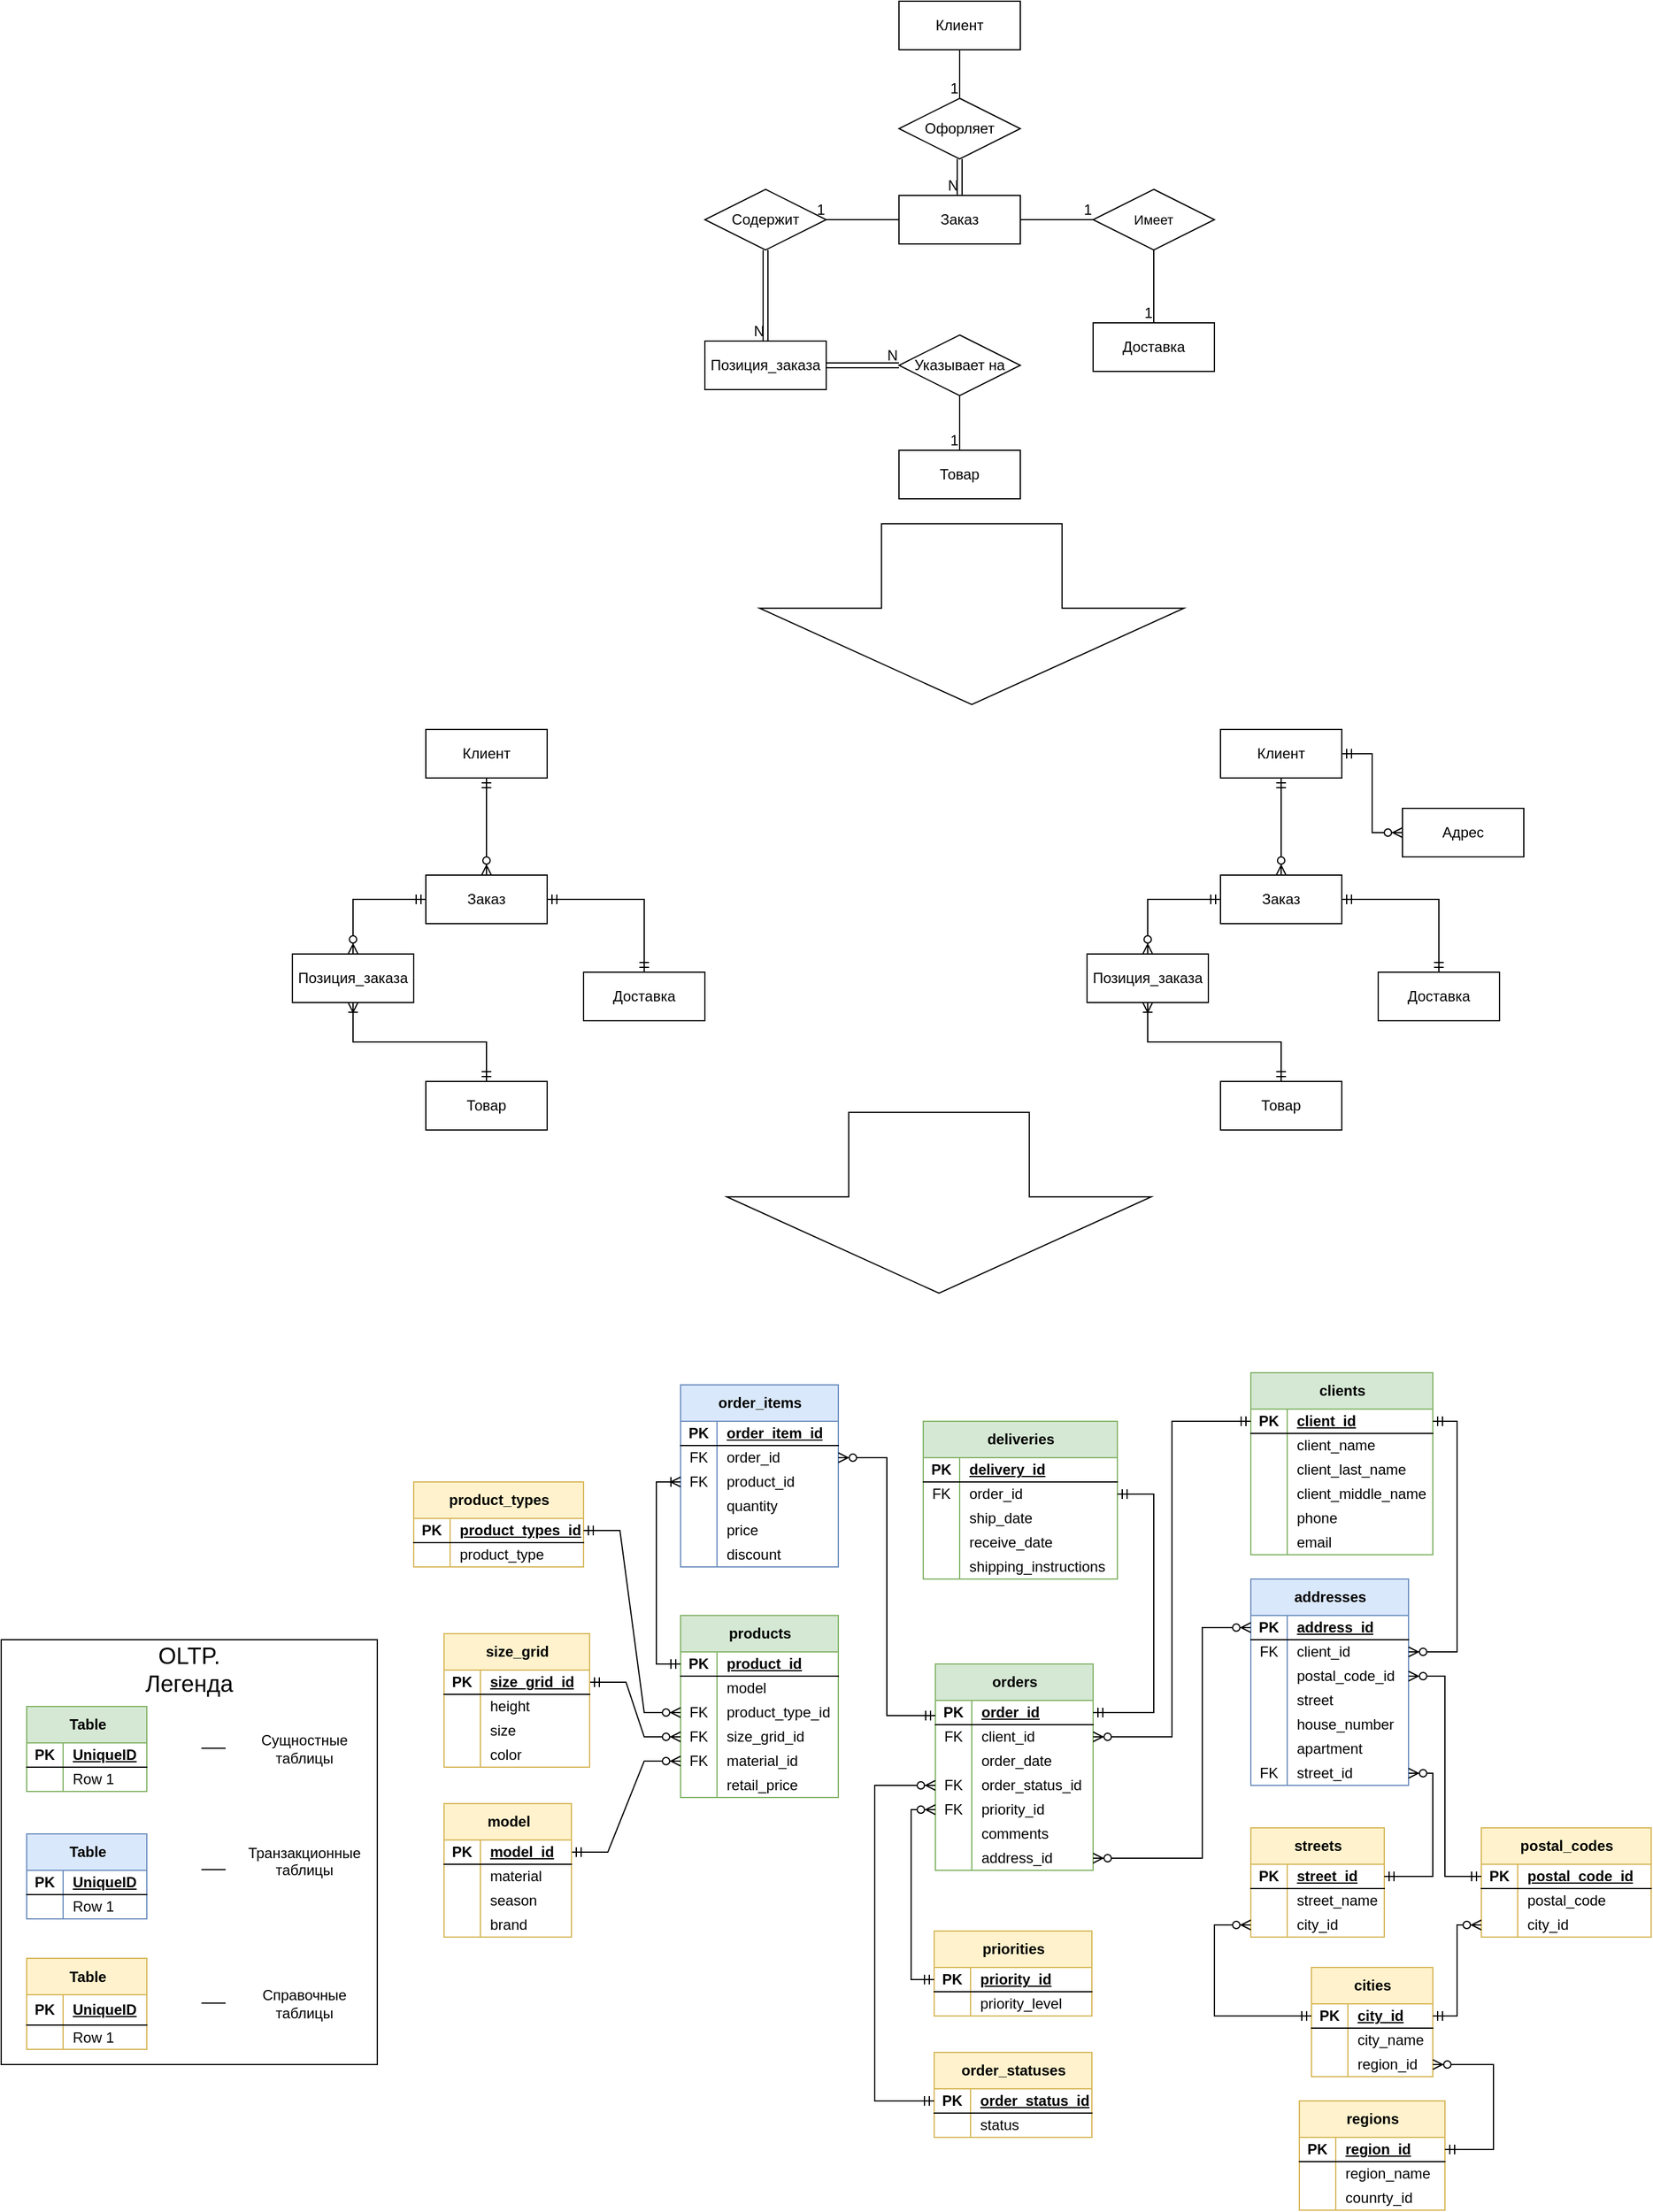 <mxfile version="27.1.5">
  <diagram name="Страница — 1" id="V7wd7PQZpXndN8c2buhK">
    <mxGraphModel dx="2863" dy="1875" grid="1" gridSize="10" guides="1" tooltips="1" connect="1" arrows="1" fold="1" page="1" pageScale="1" pageWidth="827" pageHeight="1169" background="#ffffff" math="0" shadow="0">
      <root>
        <mxCell id="0" />
        <mxCell id="1" parent="0" />
        <mxCell id="JWoyaW1w0q21KYXfq-k9-45" value="" style="verticalLabelPosition=bottom;verticalAlign=top;html=1;shape=mxgraph.basic.rect;fillColor2=none;strokeWidth=1;size=20;indent=5;fillColor=none;" parent="1" vertex="1">
          <mxGeometry x="-1600" y="1020" width="310" height="350" as="geometry" />
        </mxCell>
        <mxCell id="RnmjIF7vSRZJVWmOdSMT-1" value="Клиент" style="whiteSpace=wrap;html=1;align=center;" parent="1" vertex="1">
          <mxGeometry x="-860" y="-330" width="100" height="40" as="geometry" />
        </mxCell>
        <mxCell id="RnmjIF7vSRZJVWmOdSMT-2" value="Заказ" style="whiteSpace=wrap;html=1;align=center;" parent="1" vertex="1">
          <mxGeometry x="-860" y="-170" width="100" height="40" as="geometry" />
        </mxCell>
        <mxCell id="RnmjIF7vSRZJVWmOdSMT-3" value="Позиция_заказа" style="whiteSpace=wrap;html=1;align=center;" parent="1" vertex="1">
          <mxGeometry x="-1020" y="-50" width="100" height="40" as="geometry" />
        </mxCell>
        <mxCell id="RnmjIF7vSRZJVWmOdSMT-4" value="Доставка" style="whiteSpace=wrap;html=1;align=center;" parent="1" vertex="1">
          <mxGeometry x="-700" y="-65" width="100" height="40" as="geometry" />
        </mxCell>
        <mxCell id="RnmjIF7vSRZJVWmOdSMT-5" value="Товар" style="whiteSpace=wrap;html=1;align=center;" parent="1" vertex="1">
          <mxGeometry x="-860" y="40" width="100" height="40" as="geometry" />
        </mxCell>
        <mxCell id="RnmjIF7vSRZJVWmOdSMT-6" value="Содержит" style="shape=rhombus;perimeter=rhombusPerimeter;whiteSpace=wrap;html=1;align=center;" parent="1" vertex="1">
          <mxGeometry x="-1020" y="-175" width="100" height="50" as="geometry" />
        </mxCell>
        <mxCell id="RnmjIF7vSRZJVWmOdSMT-7" value="Офорляет" style="shape=rhombus;perimeter=rhombusPerimeter;whiteSpace=wrap;html=1;align=center;" parent="1" vertex="1">
          <mxGeometry x="-860" y="-250" width="100" height="50" as="geometry" />
        </mxCell>
        <mxCell id="RnmjIF7vSRZJVWmOdSMT-8" value="Указывает на" style="shape=rhombus;perimeter=rhombusPerimeter;whiteSpace=wrap;html=1;align=center;" parent="1" vertex="1">
          <mxGeometry x="-860" y="-55" width="100" height="50" as="geometry" />
        </mxCell>
        <mxCell id="RnmjIF7vSRZJVWmOdSMT-9" value="Имеет" style="shape=rhombus;perimeter=rhombusPerimeter;whiteSpace=wrap;html=1;align=center;fontSize=11;" parent="1" vertex="1">
          <mxGeometry x="-700" y="-175" width="100" height="50" as="geometry" />
        </mxCell>
        <mxCell id="RnmjIF7vSRZJVWmOdSMT-15" value="" style="endArrow=none;html=1;rounded=0;exitX=0.5;exitY=1;exitDx=0;exitDy=0;entryX=0.5;entryY=0;entryDx=0;entryDy=0;" parent="1" source="RnmjIF7vSRZJVWmOdSMT-1" target="RnmjIF7vSRZJVWmOdSMT-7" edge="1">
          <mxGeometry relative="1" as="geometry">
            <mxPoint x="-770" y="-100" as="sourcePoint" />
            <mxPoint x="-610" y="-100" as="targetPoint" />
          </mxGeometry>
        </mxCell>
        <mxCell id="RnmjIF7vSRZJVWmOdSMT-16" value="1" style="resizable=0;html=1;whiteSpace=wrap;align=right;verticalAlign=bottom;" parent="RnmjIF7vSRZJVWmOdSMT-15" connectable="0" vertex="1">
          <mxGeometry x="1" relative="1" as="geometry" />
        </mxCell>
        <mxCell id="RnmjIF7vSRZJVWmOdSMT-17" value="" style="shape=link;html=1;rounded=0;exitX=0.5;exitY=1;exitDx=0;exitDy=0;entryX=0.5;entryY=0;entryDx=0;entryDy=0;" parent="1" source="RnmjIF7vSRZJVWmOdSMT-7" target="RnmjIF7vSRZJVWmOdSMT-2" edge="1">
          <mxGeometry relative="1" as="geometry">
            <mxPoint x="-770" y="-100" as="sourcePoint" />
            <mxPoint x="-610" y="-100" as="targetPoint" />
          </mxGeometry>
        </mxCell>
        <mxCell id="RnmjIF7vSRZJVWmOdSMT-18" value="N" style="resizable=0;html=1;whiteSpace=wrap;align=right;verticalAlign=bottom;" parent="RnmjIF7vSRZJVWmOdSMT-17" connectable="0" vertex="1">
          <mxGeometry x="1" relative="1" as="geometry" />
        </mxCell>
        <mxCell id="RnmjIF7vSRZJVWmOdSMT-19" value="" style="shape=link;html=1;rounded=0;exitX=1;exitY=0.5;exitDx=0;exitDy=0;entryX=0;entryY=0.5;entryDx=0;entryDy=0;" parent="1" source="RnmjIF7vSRZJVWmOdSMT-3" target="RnmjIF7vSRZJVWmOdSMT-8" edge="1">
          <mxGeometry relative="1" as="geometry">
            <mxPoint x="-910" y="65" as="sourcePoint" />
            <mxPoint x="-930" y="155" as="targetPoint" />
          </mxGeometry>
        </mxCell>
        <mxCell id="RnmjIF7vSRZJVWmOdSMT-20" value="N" style="resizable=0;html=1;whiteSpace=wrap;align=right;verticalAlign=bottom;" parent="RnmjIF7vSRZJVWmOdSMT-19" connectable="0" vertex="1">
          <mxGeometry x="1" relative="1" as="geometry" />
        </mxCell>
        <mxCell id="RnmjIF7vSRZJVWmOdSMT-21" value="" style="endArrow=none;html=1;rounded=0;exitX=0.5;exitY=1;exitDx=0;exitDy=0;entryX=0.5;entryY=0;entryDx=0;entryDy=0;" parent="1" source="RnmjIF7vSRZJVWmOdSMT-8" target="RnmjIF7vSRZJVWmOdSMT-5" edge="1">
          <mxGeometry relative="1" as="geometry">
            <mxPoint x="-955" y="200" as="sourcePoint" />
            <mxPoint x="-965" y="280" as="targetPoint" />
          </mxGeometry>
        </mxCell>
        <mxCell id="RnmjIF7vSRZJVWmOdSMT-22" value="1" style="resizable=0;html=1;whiteSpace=wrap;align=right;verticalAlign=bottom;" parent="RnmjIF7vSRZJVWmOdSMT-21" connectable="0" vertex="1">
          <mxGeometry x="1" relative="1" as="geometry" />
        </mxCell>
        <mxCell id="RnmjIF7vSRZJVWmOdSMT-23" value="" style="shape=link;html=1;rounded=0;exitX=0.5;exitY=1;exitDx=0;exitDy=0;entryX=0.5;entryY=0;entryDx=0;entryDy=0;" parent="1" source="RnmjIF7vSRZJVWmOdSMT-6" target="RnmjIF7vSRZJVWmOdSMT-3" edge="1">
          <mxGeometry relative="1" as="geometry">
            <mxPoint x="-840" y="60" as="sourcePoint" />
            <mxPoint x="-840" y="120" as="targetPoint" />
          </mxGeometry>
        </mxCell>
        <mxCell id="RnmjIF7vSRZJVWmOdSMT-24" value="N" style="resizable=0;html=1;whiteSpace=wrap;align=right;verticalAlign=bottom;" parent="RnmjIF7vSRZJVWmOdSMT-23" connectable="0" vertex="1">
          <mxGeometry x="1" relative="1" as="geometry" />
        </mxCell>
        <mxCell id="RnmjIF7vSRZJVWmOdSMT-25" value="" style="endArrow=none;html=1;rounded=0;exitX=0;exitY=0.5;exitDx=0;exitDy=0;entryX=1;entryY=0.5;entryDx=0;entryDy=0;" parent="1" source="RnmjIF7vSRZJVWmOdSMT-2" target="RnmjIF7vSRZJVWmOdSMT-6" edge="1">
          <mxGeometry relative="1" as="geometry">
            <mxPoint x="-890" y="-140" as="sourcePoint" />
            <mxPoint x="-890" y="-90" as="targetPoint" />
          </mxGeometry>
        </mxCell>
        <mxCell id="RnmjIF7vSRZJVWmOdSMT-26" value="1" style="resizable=0;html=1;whiteSpace=wrap;align=right;verticalAlign=bottom;" parent="RnmjIF7vSRZJVWmOdSMT-25" connectable="0" vertex="1">
          <mxGeometry x="1" relative="1" as="geometry" />
        </mxCell>
        <mxCell id="RnmjIF7vSRZJVWmOdSMT-27" value="" style="endArrow=none;html=1;rounded=0;entryX=0;entryY=0.5;entryDx=0;entryDy=0;exitX=1;exitY=0.5;exitDx=0;exitDy=0;" parent="1" source="RnmjIF7vSRZJVWmOdSMT-2" target="RnmjIF7vSRZJVWmOdSMT-9" edge="1">
          <mxGeometry relative="1" as="geometry">
            <mxPoint x="-710" y="-240" as="sourcePoint" />
            <mxPoint x="-750" y="-100" as="targetPoint" />
          </mxGeometry>
        </mxCell>
        <mxCell id="RnmjIF7vSRZJVWmOdSMT-28" value="1" style="resizable=0;html=1;whiteSpace=wrap;align=right;verticalAlign=bottom;" parent="RnmjIF7vSRZJVWmOdSMT-27" connectable="0" vertex="1">
          <mxGeometry x="1" relative="1" as="geometry" />
        </mxCell>
        <mxCell id="RnmjIF7vSRZJVWmOdSMT-29" value="" style="endArrow=none;html=1;rounded=0;exitX=0.5;exitY=1;exitDx=0;exitDy=0;entryX=0.5;entryY=0;entryDx=0;entryDy=0;" parent="1" source="RnmjIF7vSRZJVWmOdSMT-9" target="RnmjIF7vSRZJVWmOdSMT-4" edge="1">
          <mxGeometry relative="1" as="geometry">
            <mxPoint x="-650" y="-90" as="sourcePoint" />
            <mxPoint x="-710" y="-90" as="targetPoint" />
          </mxGeometry>
        </mxCell>
        <mxCell id="RnmjIF7vSRZJVWmOdSMT-30" value="1" style="resizable=0;html=1;whiteSpace=wrap;align=right;verticalAlign=bottom;" parent="RnmjIF7vSRZJVWmOdSMT-29" connectable="0" vertex="1">
          <mxGeometry x="1" relative="1" as="geometry" />
        </mxCell>
        <mxCell id="JWoyaW1w0q21KYXfq-k9-1" value="Клиент" style="whiteSpace=wrap;html=1;align=center;" parent="1" vertex="1">
          <mxGeometry x="-595" y="270" width="100" height="40" as="geometry" />
        </mxCell>
        <mxCell id="JWoyaW1w0q21KYXfq-k9-2" value="Заказ" style="whiteSpace=wrap;html=1;align=center;" parent="1" vertex="1">
          <mxGeometry x="-595" y="390" width="100" height="40" as="geometry" />
        </mxCell>
        <mxCell id="JWoyaW1w0q21KYXfq-k9-3" value="Позиция_заказа" style="whiteSpace=wrap;html=1;align=center;" parent="1" vertex="1">
          <mxGeometry x="-705" y="455" width="100" height="40" as="geometry" />
        </mxCell>
        <mxCell id="JWoyaW1w0q21KYXfq-k9-4" value="Доставка" style="whiteSpace=wrap;html=1;align=center;" parent="1" vertex="1">
          <mxGeometry x="-465" y="470" width="100" height="40" as="geometry" />
        </mxCell>
        <mxCell id="JWoyaW1w0q21KYXfq-k9-5" value="Товар" style="whiteSpace=wrap;html=1;align=center;" parent="1" vertex="1">
          <mxGeometry x="-595" y="560" width="100" height="40" as="geometry" />
        </mxCell>
        <mxCell id="JWoyaW1w0q21KYXfq-k9-27" value="" style="fontSize=12;html=1;endArrow=ERzeroToMany;startArrow=ERmandOne;rounded=0;exitX=0.5;exitY=1;exitDx=0;exitDy=0;entryX=0.5;entryY=0;entryDx=0;entryDy=0;" parent="1" source="JWoyaW1w0q21KYXfq-k9-1" target="JWoyaW1w0q21KYXfq-k9-2" edge="1">
          <mxGeometry width="100" height="100" relative="1" as="geometry">
            <mxPoint x="-605" y="510" as="sourcePoint" />
            <mxPoint x="-505" y="410" as="targetPoint" />
          </mxGeometry>
        </mxCell>
        <mxCell id="JWoyaW1w0q21KYXfq-k9-28" value="" style="fontSize=12;html=1;endArrow=ERzeroToMany;startArrow=ERmandOne;rounded=0;entryX=0.5;entryY=0;entryDx=0;entryDy=0;exitX=0;exitY=0.5;exitDx=0;exitDy=0;edgeStyle=orthogonalEdgeStyle;" parent="1" source="JWoyaW1w0q21KYXfq-k9-2" target="JWoyaW1w0q21KYXfq-k9-3" edge="1">
          <mxGeometry width="100" height="100" relative="1" as="geometry">
            <mxPoint x="-595" y="460" as="sourcePoint" />
            <mxPoint x="-685" y="570" as="targetPoint" />
          </mxGeometry>
        </mxCell>
        <mxCell id="JWoyaW1w0q21KYXfq-k9-30" value="" style="edgeStyle=orthogonalEdgeStyle;fontSize=12;html=1;endArrow=ERoneToMany;startArrow=ERmandOne;rounded=0;exitX=0.5;exitY=0;exitDx=0;exitDy=0;entryX=0.5;entryY=1;entryDx=0;entryDy=0;" parent="1" source="JWoyaW1w0q21KYXfq-k9-5" target="JWoyaW1w0q21KYXfq-k9-3" edge="1">
          <mxGeometry width="100" height="100" relative="1" as="geometry">
            <mxPoint x="-695" y="590" as="sourcePoint" />
            <mxPoint x="-505" y="370" as="targetPoint" />
          </mxGeometry>
        </mxCell>
        <mxCell id="JWoyaW1w0q21KYXfq-k9-31" value="" style="edgeStyle=orthogonalEdgeStyle;fontSize=12;html=1;endArrow=ERmandOne;startArrow=ERmandOne;rounded=0;entryX=1;entryY=0.5;entryDx=0;entryDy=0;exitX=0.5;exitY=0;exitDx=0;exitDy=0;" parent="1" source="JWoyaW1w0q21KYXfq-k9-4" target="JWoyaW1w0q21KYXfq-k9-2" edge="1">
          <mxGeometry width="100" height="100" relative="1" as="geometry">
            <mxPoint x="-635" y="500" as="sourcePoint" />
            <mxPoint x="-535" y="400" as="targetPoint" />
          </mxGeometry>
        </mxCell>
        <mxCell id="JWoyaW1w0q21KYXfq-k9-32" value="Table" style="shape=table;startSize=30;container=1;collapsible=1;childLayout=tableLayout;fixedRows=1;rowLines=0;fontStyle=1;align=center;resizeLast=1;html=1;fillColor=#d5e8d4;strokeColor=#82b366;" parent="1" vertex="1">
          <mxGeometry x="-1579" y="1075" width="99" height="70" as="geometry" />
        </mxCell>
        <mxCell id="JWoyaW1w0q21KYXfq-k9-33" value="" style="shape=tableRow;horizontal=0;startSize=0;swimlaneHead=0;swimlaneBody=0;fillColor=none;collapsible=0;dropTarget=0;points=[[0,0.5],[1,0.5]];portConstraint=eastwest;top=0;left=0;right=0;bottom=1;" parent="JWoyaW1w0q21KYXfq-k9-32" vertex="1">
          <mxGeometry y="30" width="99" height="20" as="geometry" />
        </mxCell>
        <mxCell id="JWoyaW1w0q21KYXfq-k9-34" value="PK" style="shape=partialRectangle;connectable=0;fillColor=none;top=0;left=0;bottom=0;right=0;fontStyle=1;overflow=hidden;whiteSpace=wrap;html=1;" parent="JWoyaW1w0q21KYXfq-k9-33" vertex="1">
          <mxGeometry width="30" height="20" as="geometry">
            <mxRectangle width="30" height="20" as="alternateBounds" />
          </mxGeometry>
        </mxCell>
        <mxCell id="JWoyaW1w0q21KYXfq-k9-35" value="UniqueID" style="shape=partialRectangle;connectable=0;fillColor=none;top=0;left=0;bottom=0;right=0;align=left;spacingLeft=6;fontStyle=5;overflow=hidden;whiteSpace=wrap;html=1;" parent="JWoyaW1w0q21KYXfq-k9-33" vertex="1">
          <mxGeometry x="30" width="69" height="20" as="geometry">
            <mxRectangle width="69" height="20" as="alternateBounds" />
          </mxGeometry>
        </mxCell>
        <mxCell id="JWoyaW1w0q21KYXfq-k9-36" value="" style="shape=tableRow;horizontal=0;startSize=0;swimlaneHead=0;swimlaneBody=0;fillColor=none;collapsible=0;dropTarget=0;points=[[0,0.5],[1,0.5]];portConstraint=eastwest;top=0;left=0;right=0;bottom=0;" parent="JWoyaW1w0q21KYXfq-k9-32" vertex="1">
          <mxGeometry y="50" width="99" height="20" as="geometry" />
        </mxCell>
        <mxCell id="JWoyaW1w0q21KYXfq-k9-37" value="" style="shape=partialRectangle;connectable=0;fillColor=none;top=0;left=0;bottom=0;right=0;editable=1;overflow=hidden;whiteSpace=wrap;html=1;" parent="JWoyaW1w0q21KYXfq-k9-36" vertex="1">
          <mxGeometry width="30" height="20" as="geometry">
            <mxRectangle width="30" height="20" as="alternateBounds" />
          </mxGeometry>
        </mxCell>
        <mxCell id="JWoyaW1w0q21KYXfq-k9-38" value="Row 1" style="shape=partialRectangle;connectable=0;fillColor=none;top=0;left=0;bottom=0;right=0;align=left;spacingLeft=6;overflow=hidden;whiteSpace=wrap;html=1;" parent="JWoyaW1w0q21KYXfq-k9-36" vertex="1">
          <mxGeometry x="30" width="69" height="20" as="geometry">
            <mxRectangle width="69" height="20" as="alternateBounds" />
          </mxGeometry>
        </mxCell>
        <mxCell id="JWoyaW1w0q21KYXfq-k9-46" value="&lt;font style=&quot;font-size: 19px;&quot;&gt;OLTP. Легенда&lt;/font&gt;" style="text;html=1;align=center;verticalAlign=middle;whiteSpace=wrap;rounded=0;" parent="1" vertex="1">
          <mxGeometry x="-1475" y="1030" width="60" height="30" as="geometry" />
        </mxCell>
        <mxCell id="JWoyaW1w0q21KYXfq-k9-47" value="Table" style="shape=table;startSize=30;container=1;collapsible=1;childLayout=tableLayout;fixedRows=1;rowLines=0;fontStyle=1;align=center;resizeLast=1;html=1;fillColor=#fff2cc;strokeColor=#d6b656;" parent="1" vertex="1">
          <mxGeometry x="-1579" y="1282.5" width="99" height="75" as="geometry" />
        </mxCell>
        <mxCell id="JWoyaW1w0q21KYXfq-k9-48" value="" style="shape=tableRow;horizontal=0;startSize=0;swimlaneHead=0;swimlaneBody=0;fillColor=none;collapsible=0;dropTarget=0;points=[[0,0.5],[1,0.5]];portConstraint=eastwest;top=0;left=0;right=0;bottom=1;" parent="JWoyaW1w0q21KYXfq-k9-47" vertex="1">
          <mxGeometry y="30" width="99" height="25" as="geometry" />
        </mxCell>
        <mxCell id="JWoyaW1w0q21KYXfq-k9-49" value="PK" style="shape=partialRectangle;connectable=0;fillColor=none;top=0;left=0;bottom=0;right=0;fontStyle=1;overflow=hidden;whiteSpace=wrap;html=1;" parent="JWoyaW1w0q21KYXfq-k9-48" vertex="1">
          <mxGeometry width="30" height="25" as="geometry">
            <mxRectangle width="30" height="25" as="alternateBounds" />
          </mxGeometry>
        </mxCell>
        <mxCell id="JWoyaW1w0q21KYXfq-k9-50" value="UniqueID" style="shape=partialRectangle;connectable=0;fillColor=none;top=0;left=0;bottom=0;right=0;align=left;spacingLeft=6;fontStyle=5;overflow=hidden;whiteSpace=wrap;html=1;" parent="JWoyaW1w0q21KYXfq-k9-48" vertex="1">
          <mxGeometry x="30" width="69" height="25" as="geometry">
            <mxRectangle width="69" height="25" as="alternateBounds" />
          </mxGeometry>
        </mxCell>
        <mxCell id="JWoyaW1w0q21KYXfq-k9-51" value="" style="shape=tableRow;horizontal=0;startSize=0;swimlaneHead=0;swimlaneBody=0;fillColor=none;collapsible=0;dropTarget=0;points=[[0,0.5],[1,0.5]];portConstraint=eastwest;top=0;left=0;right=0;bottom=0;" parent="JWoyaW1w0q21KYXfq-k9-47" vertex="1">
          <mxGeometry y="55" width="99" height="20" as="geometry" />
        </mxCell>
        <mxCell id="JWoyaW1w0q21KYXfq-k9-52" value="" style="shape=partialRectangle;connectable=0;fillColor=none;top=0;left=0;bottom=0;right=0;editable=1;overflow=hidden;whiteSpace=wrap;html=1;" parent="JWoyaW1w0q21KYXfq-k9-51" vertex="1">
          <mxGeometry width="30" height="20" as="geometry">
            <mxRectangle width="30" height="20" as="alternateBounds" />
          </mxGeometry>
        </mxCell>
        <mxCell id="JWoyaW1w0q21KYXfq-k9-53" value="Row 1" style="shape=partialRectangle;connectable=0;fillColor=none;top=0;left=0;bottom=0;right=0;align=left;spacingLeft=6;overflow=hidden;whiteSpace=wrap;html=1;" parent="JWoyaW1w0q21KYXfq-k9-51" vertex="1">
          <mxGeometry x="30" width="69" height="20" as="geometry">
            <mxRectangle width="69" height="20" as="alternateBounds" />
          </mxGeometry>
        </mxCell>
        <mxCell id="JWoyaW1w0q21KYXfq-k9-54" value="Table" style="shape=table;startSize=30;container=1;collapsible=1;childLayout=tableLayout;fixedRows=1;rowLines=0;fontStyle=1;align=center;resizeLast=1;html=1;fillColor=#dae8fc;strokeColor=#6c8ebf;" parent="1" vertex="1">
          <mxGeometry x="-1579" y="1180" width="99" height="70" as="geometry" />
        </mxCell>
        <mxCell id="JWoyaW1w0q21KYXfq-k9-55" value="" style="shape=tableRow;horizontal=0;startSize=0;swimlaneHead=0;swimlaneBody=0;fillColor=none;collapsible=0;dropTarget=0;points=[[0,0.5],[1,0.5]];portConstraint=eastwest;top=0;left=0;right=0;bottom=1;" parent="JWoyaW1w0q21KYXfq-k9-54" vertex="1">
          <mxGeometry y="30" width="99" height="20" as="geometry" />
        </mxCell>
        <mxCell id="JWoyaW1w0q21KYXfq-k9-56" value="PK" style="shape=partialRectangle;connectable=0;fillColor=none;top=0;left=0;bottom=0;right=0;fontStyle=1;overflow=hidden;whiteSpace=wrap;html=1;" parent="JWoyaW1w0q21KYXfq-k9-55" vertex="1">
          <mxGeometry width="30" height="20" as="geometry">
            <mxRectangle width="30" height="20" as="alternateBounds" />
          </mxGeometry>
        </mxCell>
        <mxCell id="JWoyaW1w0q21KYXfq-k9-57" value="UniqueID" style="shape=partialRectangle;connectable=0;fillColor=none;top=0;left=0;bottom=0;right=0;align=left;spacingLeft=6;fontStyle=5;overflow=hidden;whiteSpace=wrap;html=1;" parent="JWoyaW1w0q21KYXfq-k9-55" vertex="1">
          <mxGeometry x="30" width="69" height="20" as="geometry">
            <mxRectangle width="69" height="20" as="alternateBounds" />
          </mxGeometry>
        </mxCell>
        <mxCell id="JWoyaW1w0q21KYXfq-k9-58" value="" style="shape=tableRow;horizontal=0;startSize=0;swimlaneHead=0;swimlaneBody=0;fillColor=none;collapsible=0;dropTarget=0;points=[[0,0.5],[1,0.5]];portConstraint=eastwest;top=0;left=0;right=0;bottom=0;" parent="JWoyaW1w0q21KYXfq-k9-54" vertex="1">
          <mxGeometry y="50" width="99" height="20" as="geometry" />
        </mxCell>
        <mxCell id="JWoyaW1w0q21KYXfq-k9-59" value="" style="shape=partialRectangle;connectable=0;fillColor=none;top=0;left=0;bottom=0;right=0;editable=1;overflow=hidden;whiteSpace=wrap;html=1;" parent="JWoyaW1w0q21KYXfq-k9-58" vertex="1">
          <mxGeometry width="30" height="20" as="geometry">
            <mxRectangle width="30" height="20" as="alternateBounds" />
          </mxGeometry>
        </mxCell>
        <mxCell id="JWoyaW1w0q21KYXfq-k9-60" value="Row 1" style="shape=partialRectangle;connectable=0;fillColor=none;top=0;left=0;bottom=0;right=0;align=left;spacingLeft=6;overflow=hidden;whiteSpace=wrap;html=1;" parent="JWoyaW1w0q21KYXfq-k9-58" vertex="1">
          <mxGeometry x="30" width="69" height="20" as="geometry">
            <mxRectangle width="69" height="20" as="alternateBounds" />
          </mxGeometry>
        </mxCell>
        <mxCell id="JWoyaW1w0q21KYXfq-k9-61" value="Сущностные таблицы" style="text;html=1;align=center;verticalAlign=middle;whiteSpace=wrap;rounded=0;" parent="1" vertex="1">
          <mxGeometry x="-1380" y="1095" width="60" height="30" as="geometry" />
        </mxCell>
        <mxCell id="JWoyaW1w0q21KYXfq-k9-62" value="&#xa;Транзакционные таблицы&#xa;&#xa;" style="text;html=1;align=center;verticalAlign=middle;whiteSpace=wrap;rounded=0;" parent="1" vertex="1">
          <mxGeometry x="-1380" y="1195" width="60" height="30" as="geometry" />
        </mxCell>
        <mxCell id="JWoyaW1w0q21KYXfq-k9-63" value="Справочные таблицы" style="text;html=1;align=center;verticalAlign=middle;whiteSpace=wrap;rounded=0;" parent="1" vertex="1">
          <mxGeometry x="-1380" y="1305" width="60" height="30" as="geometry" />
        </mxCell>
        <mxCell id="JWoyaW1w0q21KYXfq-k9-65" value="" style="endArrow=none;html=1;rounded=0;" parent="1" edge="1">
          <mxGeometry width="50" height="50" relative="1" as="geometry">
            <mxPoint x="-1435" y="1319.41" as="sourcePoint" />
            <mxPoint x="-1415" y="1319.41" as="targetPoint" />
          </mxGeometry>
        </mxCell>
        <mxCell id="JWoyaW1w0q21KYXfq-k9-68" value="" style="endArrow=none;html=1;rounded=0;" parent="1" edge="1">
          <mxGeometry width="50" height="50" relative="1" as="geometry">
            <mxPoint x="-1435" y="1209.41" as="sourcePoint" />
            <mxPoint x="-1415" y="1209.41" as="targetPoint" />
          </mxGeometry>
        </mxCell>
        <mxCell id="JWoyaW1w0q21KYXfq-k9-69" value="" style="endArrow=none;html=1;rounded=0;" parent="1" edge="1">
          <mxGeometry width="50" height="50" relative="1" as="geometry">
            <mxPoint x="-1435" y="1109.41" as="sourcePoint" />
            <mxPoint x="-1415" y="1109.41" as="targetPoint" />
          </mxGeometry>
        </mxCell>
        <mxCell id="JWoyaW1w0q21KYXfq-k9-573" value="clients" style="shape=table;startSize=30;container=1;collapsible=1;childLayout=tableLayout;fixedRows=1;rowLines=0;fontStyle=1;align=center;resizeLast=1;html=1;fillColor=#d5e8d4;strokeColor=#82b366;" parent="1" vertex="1">
          <mxGeometry x="-570" y="800" width="150" height="150" as="geometry" />
        </mxCell>
        <mxCell id="JWoyaW1w0q21KYXfq-k9-574" value="" style="shape=tableRow;horizontal=0;startSize=0;swimlaneHead=0;swimlaneBody=0;fillColor=none;collapsible=0;dropTarget=0;points=[[0,0.5],[1,0.5]];portConstraint=eastwest;top=0;left=0;right=0;bottom=1;" parent="JWoyaW1w0q21KYXfq-k9-573" vertex="1">
          <mxGeometry y="30" width="150" height="20" as="geometry" />
        </mxCell>
        <mxCell id="JWoyaW1w0q21KYXfq-k9-575" value="PK" style="shape=partialRectangle;connectable=0;fillColor=none;top=0;left=0;bottom=0;right=0;fontStyle=1;overflow=hidden;whiteSpace=wrap;html=1;" parent="JWoyaW1w0q21KYXfq-k9-574" vertex="1">
          <mxGeometry width="30" height="20" as="geometry">
            <mxRectangle width="30" height="20" as="alternateBounds" />
          </mxGeometry>
        </mxCell>
        <mxCell id="JWoyaW1w0q21KYXfq-k9-576" value="client_id" style="shape=partialRectangle;connectable=0;fillColor=none;top=0;left=0;bottom=0;right=0;align=left;spacingLeft=6;fontStyle=5;overflow=hidden;whiteSpace=wrap;html=1;" parent="JWoyaW1w0q21KYXfq-k9-574" vertex="1">
          <mxGeometry x="30" width="120" height="20" as="geometry">
            <mxRectangle width="120" height="20" as="alternateBounds" />
          </mxGeometry>
        </mxCell>
        <mxCell id="JWoyaW1w0q21KYXfq-k9-577" value="" style="shape=tableRow;horizontal=0;startSize=0;swimlaneHead=0;swimlaneBody=0;fillColor=none;collapsible=0;dropTarget=0;points=[[0,0.5],[1,0.5]];portConstraint=eastwest;top=0;left=0;right=0;bottom=0;" parent="JWoyaW1w0q21KYXfq-k9-573" vertex="1">
          <mxGeometry y="50" width="150" height="20" as="geometry" />
        </mxCell>
        <mxCell id="JWoyaW1w0q21KYXfq-k9-578" value="" style="shape=partialRectangle;connectable=0;fillColor=none;top=0;left=0;bottom=0;right=0;editable=1;overflow=hidden;whiteSpace=wrap;html=1;" parent="JWoyaW1w0q21KYXfq-k9-577" vertex="1">
          <mxGeometry width="30" height="20" as="geometry">
            <mxRectangle width="30" height="20" as="alternateBounds" />
          </mxGeometry>
        </mxCell>
        <mxCell id="JWoyaW1w0q21KYXfq-k9-579" value="client_name" style="shape=partialRectangle;connectable=0;fillColor=none;top=0;left=0;bottom=0;right=0;align=left;spacingLeft=6;overflow=hidden;whiteSpace=wrap;html=1;" parent="JWoyaW1w0q21KYXfq-k9-577" vertex="1">
          <mxGeometry x="30" width="120" height="20" as="geometry">
            <mxRectangle width="120" height="20" as="alternateBounds" />
          </mxGeometry>
        </mxCell>
        <mxCell id="PEJURIObrBE1PsqeKKiQ-15" style="shape=tableRow;horizontal=0;startSize=0;swimlaneHead=0;swimlaneBody=0;fillColor=none;collapsible=0;dropTarget=0;points=[[0,0.5],[1,0.5]];portConstraint=eastwest;top=0;left=0;right=0;bottom=0;" parent="JWoyaW1w0q21KYXfq-k9-573" vertex="1">
          <mxGeometry y="70" width="150" height="20" as="geometry" />
        </mxCell>
        <mxCell id="PEJURIObrBE1PsqeKKiQ-16" style="shape=partialRectangle;connectable=0;fillColor=none;top=0;left=0;bottom=0;right=0;editable=1;overflow=hidden;whiteSpace=wrap;html=1;" parent="PEJURIObrBE1PsqeKKiQ-15" vertex="1">
          <mxGeometry width="30" height="20" as="geometry">
            <mxRectangle width="30" height="20" as="alternateBounds" />
          </mxGeometry>
        </mxCell>
        <mxCell id="PEJURIObrBE1PsqeKKiQ-17" value="client_last_name" style="shape=partialRectangle;connectable=0;fillColor=none;top=0;left=0;bottom=0;right=0;align=left;spacingLeft=6;overflow=hidden;whiteSpace=wrap;html=1;" parent="PEJURIObrBE1PsqeKKiQ-15" vertex="1">
          <mxGeometry x="30" width="120" height="20" as="geometry">
            <mxRectangle width="120" height="20" as="alternateBounds" />
          </mxGeometry>
        </mxCell>
        <mxCell id="PEJURIObrBE1PsqeKKiQ-12" style="shape=tableRow;horizontal=0;startSize=0;swimlaneHead=0;swimlaneBody=0;fillColor=none;collapsible=0;dropTarget=0;points=[[0,0.5],[1,0.5]];portConstraint=eastwest;top=0;left=0;right=0;bottom=0;" parent="JWoyaW1w0q21KYXfq-k9-573" vertex="1">
          <mxGeometry y="90" width="150" height="20" as="geometry" />
        </mxCell>
        <mxCell id="PEJURIObrBE1PsqeKKiQ-13" style="shape=partialRectangle;connectable=0;fillColor=none;top=0;left=0;bottom=0;right=0;editable=1;overflow=hidden;whiteSpace=wrap;html=1;" parent="PEJURIObrBE1PsqeKKiQ-12" vertex="1">
          <mxGeometry width="30" height="20" as="geometry">
            <mxRectangle width="30" height="20" as="alternateBounds" />
          </mxGeometry>
        </mxCell>
        <mxCell id="PEJURIObrBE1PsqeKKiQ-14" value="client_middle_name" style="shape=partialRectangle;connectable=0;fillColor=none;top=0;left=0;bottom=0;right=0;align=left;spacingLeft=6;overflow=hidden;whiteSpace=wrap;html=1;" parent="PEJURIObrBE1PsqeKKiQ-12" vertex="1">
          <mxGeometry x="30" width="120" height="20" as="geometry">
            <mxRectangle width="120" height="20" as="alternateBounds" />
          </mxGeometry>
        </mxCell>
        <mxCell id="JWoyaW1w0q21KYXfq-k9-580" style="shape=tableRow;horizontal=0;startSize=0;swimlaneHead=0;swimlaneBody=0;fillColor=none;collapsible=0;dropTarget=0;points=[[0,0.5],[1,0.5]];portConstraint=eastwest;top=0;left=0;right=0;bottom=0;" parent="JWoyaW1w0q21KYXfq-k9-573" vertex="1">
          <mxGeometry y="110" width="150" height="20" as="geometry" />
        </mxCell>
        <mxCell id="JWoyaW1w0q21KYXfq-k9-581" style="shape=partialRectangle;connectable=0;fillColor=none;top=0;left=0;bottom=0;right=0;editable=1;overflow=hidden;whiteSpace=wrap;html=1;" parent="JWoyaW1w0q21KYXfq-k9-580" vertex="1">
          <mxGeometry width="30" height="20" as="geometry">
            <mxRectangle width="30" height="20" as="alternateBounds" />
          </mxGeometry>
        </mxCell>
        <mxCell id="JWoyaW1w0q21KYXfq-k9-582" value="phone" style="shape=partialRectangle;connectable=0;fillColor=none;top=0;left=0;bottom=0;right=0;align=left;spacingLeft=6;overflow=hidden;whiteSpace=wrap;html=1;" parent="JWoyaW1w0q21KYXfq-k9-580" vertex="1">
          <mxGeometry x="30" width="120" height="20" as="geometry">
            <mxRectangle width="120" height="20" as="alternateBounds" />
          </mxGeometry>
        </mxCell>
        <mxCell id="JWoyaW1w0q21KYXfq-k9-583" style="shape=tableRow;horizontal=0;startSize=0;swimlaneHead=0;swimlaneBody=0;fillColor=none;collapsible=0;dropTarget=0;points=[[0,0.5],[1,0.5]];portConstraint=eastwest;top=0;left=0;right=0;bottom=0;" parent="JWoyaW1w0q21KYXfq-k9-573" vertex="1">
          <mxGeometry y="130" width="150" height="20" as="geometry" />
        </mxCell>
        <mxCell id="JWoyaW1w0q21KYXfq-k9-584" style="shape=partialRectangle;connectable=0;fillColor=none;top=0;left=0;bottom=0;right=0;editable=1;overflow=hidden;whiteSpace=wrap;html=1;" parent="JWoyaW1w0q21KYXfq-k9-583" vertex="1">
          <mxGeometry width="30" height="20" as="geometry">
            <mxRectangle width="30" height="20" as="alternateBounds" />
          </mxGeometry>
        </mxCell>
        <mxCell id="JWoyaW1w0q21KYXfq-k9-585" value="email" style="shape=partialRectangle;connectable=0;fillColor=none;top=0;left=0;bottom=0;right=0;align=left;spacingLeft=6;overflow=hidden;whiteSpace=wrap;html=1;" parent="JWoyaW1w0q21KYXfq-k9-583" vertex="1">
          <mxGeometry x="30" width="120" height="20" as="geometry">
            <mxRectangle width="120" height="20" as="alternateBounds" />
          </mxGeometry>
        </mxCell>
        <mxCell id="JWoyaW1w0q21KYXfq-k9-586" value="addresses" style="shape=table;startSize=30;container=1;collapsible=1;childLayout=tableLayout;fixedRows=1;rowLines=0;fontStyle=1;align=center;resizeLast=1;html=1;fillColor=#dae8fc;strokeColor=#6c8ebf;" parent="1" vertex="1">
          <mxGeometry x="-570" y="970" width="130" height="170" as="geometry" />
        </mxCell>
        <mxCell id="JWoyaW1w0q21KYXfq-k9-587" value="" style="shape=tableRow;horizontal=0;startSize=0;swimlaneHead=0;swimlaneBody=0;fillColor=none;collapsible=0;dropTarget=0;points=[[0,0.5],[1,0.5]];portConstraint=eastwest;top=0;left=0;right=0;bottom=1;" parent="JWoyaW1w0q21KYXfq-k9-586" vertex="1">
          <mxGeometry y="30" width="130" height="20" as="geometry" />
        </mxCell>
        <mxCell id="JWoyaW1w0q21KYXfq-k9-588" value="PK" style="shape=partialRectangle;connectable=0;fillColor=none;top=0;left=0;bottom=0;right=0;fontStyle=1;overflow=hidden;whiteSpace=wrap;html=1;" parent="JWoyaW1w0q21KYXfq-k9-587" vertex="1">
          <mxGeometry width="30" height="20" as="geometry">
            <mxRectangle width="30" height="20" as="alternateBounds" />
          </mxGeometry>
        </mxCell>
        <mxCell id="JWoyaW1w0q21KYXfq-k9-589" value="address_id" style="shape=partialRectangle;connectable=0;fillColor=none;top=0;left=0;bottom=0;right=0;align=left;spacingLeft=6;fontStyle=5;overflow=hidden;whiteSpace=wrap;html=1;" parent="JWoyaW1w0q21KYXfq-k9-587" vertex="1">
          <mxGeometry x="30" width="100" height="20" as="geometry">
            <mxRectangle width="100" height="20" as="alternateBounds" />
          </mxGeometry>
        </mxCell>
        <mxCell id="JWoyaW1w0q21KYXfq-k9-590" value="" style="shape=tableRow;horizontal=0;startSize=0;swimlaneHead=0;swimlaneBody=0;fillColor=none;collapsible=0;dropTarget=0;points=[[0,0.5],[1,0.5]];portConstraint=eastwest;top=0;left=0;right=0;bottom=0;" parent="JWoyaW1w0q21KYXfq-k9-586" vertex="1">
          <mxGeometry y="50" width="130" height="20" as="geometry" />
        </mxCell>
        <mxCell id="JWoyaW1w0q21KYXfq-k9-591" value="FK" style="shape=partialRectangle;connectable=0;fillColor=none;top=0;left=0;bottom=0;right=0;editable=1;overflow=hidden;whiteSpace=wrap;html=1;" parent="JWoyaW1w0q21KYXfq-k9-590" vertex="1">
          <mxGeometry width="30" height="20" as="geometry">
            <mxRectangle width="30" height="20" as="alternateBounds" />
          </mxGeometry>
        </mxCell>
        <mxCell id="JWoyaW1w0q21KYXfq-k9-592" value="client_id" style="shape=partialRectangle;connectable=0;fillColor=none;top=0;left=0;bottom=0;right=0;align=left;spacingLeft=6;overflow=hidden;whiteSpace=wrap;html=1;" parent="JWoyaW1w0q21KYXfq-k9-590" vertex="1">
          <mxGeometry x="30" width="100" height="20" as="geometry">
            <mxRectangle width="100" height="20" as="alternateBounds" />
          </mxGeometry>
        </mxCell>
        <mxCell id="i4nxPdkxs0d3QtTiXnUG-28" style="shape=tableRow;horizontal=0;startSize=0;swimlaneHead=0;swimlaneBody=0;fillColor=none;collapsible=0;dropTarget=0;points=[[0,0.5],[1,0.5]];portConstraint=eastwest;top=0;left=0;right=0;bottom=0;" vertex="1" parent="JWoyaW1w0q21KYXfq-k9-586">
          <mxGeometry y="70" width="130" height="20" as="geometry" />
        </mxCell>
        <mxCell id="i4nxPdkxs0d3QtTiXnUG-29" style="shape=partialRectangle;connectable=0;fillColor=none;top=0;left=0;bottom=0;right=0;editable=1;overflow=hidden;whiteSpace=wrap;html=1;" vertex="1" parent="i4nxPdkxs0d3QtTiXnUG-28">
          <mxGeometry width="30" height="20" as="geometry">
            <mxRectangle width="30" height="20" as="alternateBounds" />
          </mxGeometry>
        </mxCell>
        <mxCell id="i4nxPdkxs0d3QtTiXnUG-30" value="postal_code_id" style="shape=partialRectangle;connectable=0;fillColor=none;top=0;left=0;bottom=0;right=0;align=left;spacingLeft=6;overflow=hidden;whiteSpace=wrap;html=1;" vertex="1" parent="i4nxPdkxs0d3QtTiXnUG-28">
          <mxGeometry x="30" width="100" height="20" as="geometry">
            <mxRectangle width="100" height="20" as="alternateBounds" />
          </mxGeometry>
        </mxCell>
        <mxCell id="JWoyaW1w0q21KYXfq-k9-593" style="shape=tableRow;horizontal=0;startSize=0;swimlaneHead=0;swimlaneBody=0;fillColor=none;collapsible=0;dropTarget=0;points=[[0,0.5],[1,0.5]];portConstraint=eastwest;top=0;left=0;right=0;bottom=0;" parent="JWoyaW1w0q21KYXfq-k9-586" vertex="1">
          <mxGeometry y="90" width="130" height="20" as="geometry" />
        </mxCell>
        <mxCell id="JWoyaW1w0q21KYXfq-k9-594" style="shape=partialRectangle;connectable=0;fillColor=none;top=0;left=0;bottom=0;right=0;editable=1;overflow=hidden;whiteSpace=wrap;html=1;" parent="JWoyaW1w0q21KYXfq-k9-593" vertex="1">
          <mxGeometry width="30" height="20" as="geometry">
            <mxRectangle width="30" height="20" as="alternateBounds" />
          </mxGeometry>
        </mxCell>
        <mxCell id="JWoyaW1w0q21KYXfq-k9-595" value="street" style="shape=partialRectangle;connectable=0;fillColor=none;top=0;left=0;bottom=0;right=0;align=left;spacingLeft=6;overflow=hidden;whiteSpace=wrap;html=1;" parent="JWoyaW1w0q21KYXfq-k9-593" vertex="1">
          <mxGeometry x="30" width="100" height="20" as="geometry">
            <mxRectangle width="100" height="20" as="alternateBounds" />
          </mxGeometry>
        </mxCell>
        <mxCell id="JWoyaW1w0q21KYXfq-k9-596" style="shape=tableRow;horizontal=0;startSize=0;swimlaneHead=0;swimlaneBody=0;fillColor=none;collapsible=0;dropTarget=0;points=[[0,0.5],[1,0.5]];portConstraint=eastwest;top=0;left=0;right=0;bottom=0;" parent="JWoyaW1w0q21KYXfq-k9-586" vertex="1">
          <mxGeometry y="110" width="130" height="20" as="geometry" />
        </mxCell>
        <mxCell id="JWoyaW1w0q21KYXfq-k9-597" style="shape=partialRectangle;connectable=0;fillColor=none;top=0;left=0;bottom=0;right=0;editable=1;overflow=hidden;whiteSpace=wrap;html=1;" parent="JWoyaW1w0q21KYXfq-k9-596" vertex="1">
          <mxGeometry width="30" height="20" as="geometry">
            <mxRectangle width="30" height="20" as="alternateBounds" />
          </mxGeometry>
        </mxCell>
        <mxCell id="JWoyaW1w0q21KYXfq-k9-598" value="house_number" style="shape=partialRectangle;connectable=0;fillColor=none;top=0;left=0;bottom=0;right=0;align=left;spacingLeft=6;overflow=hidden;whiteSpace=wrap;html=1;" parent="JWoyaW1w0q21KYXfq-k9-596" vertex="1">
          <mxGeometry x="30" width="100" height="20" as="geometry">
            <mxRectangle width="100" height="20" as="alternateBounds" />
          </mxGeometry>
        </mxCell>
        <mxCell id="JWoyaW1w0q21KYXfq-k9-599" style="shape=tableRow;horizontal=0;startSize=0;swimlaneHead=0;swimlaneBody=0;fillColor=none;collapsible=0;dropTarget=0;points=[[0,0.5],[1,0.5]];portConstraint=eastwest;top=0;left=0;right=0;bottom=0;" parent="JWoyaW1w0q21KYXfq-k9-586" vertex="1">
          <mxGeometry y="130" width="130" height="20" as="geometry" />
        </mxCell>
        <mxCell id="JWoyaW1w0q21KYXfq-k9-600" style="shape=partialRectangle;connectable=0;fillColor=none;top=0;left=0;bottom=0;right=0;editable=1;overflow=hidden;whiteSpace=wrap;html=1;" parent="JWoyaW1w0q21KYXfq-k9-599" vertex="1">
          <mxGeometry width="30" height="20" as="geometry">
            <mxRectangle width="30" height="20" as="alternateBounds" />
          </mxGeometry>
        </mxCell>
        <mxCell id="JWoyaW1w0q21KYXfq-k9-601" value="apartment" style="shape=partialRectangle;connectable=0;fillColor=none;top=0;left=0;bottom=0;right=0;align=left;spacingLeft=6;overflow=hidden;whiteSpace=wrap;html=1;" parent="JWoyaW1w0q21KYXfq-k9-599" vertex="1">
          <mxGeometry x="30" width="100" height="20" as="geometry">
            <mxRectangle width="100" height="20" as="alternateBounds" />
          </mxGeometry>
        </mxCell>
        <mxCell id="JWoyaW1w0q21KYXfq-k9-605" style="shape=tableRow;horizontal=0;startSize=0;swimlaneHead=0;swimlaneBody=0;fillColor=none;collapsible=0;dropTarget=0;points=[[0,0.5],[1,0.5]];portConstraint=eastwest;top=0;left=0;right=0;bottom=0;" parent="JWoyaW1w0q21KYXfq-k9-586" vertex="1">
          <mxGeometry y="150" width="130" height="20" as="geometry" />
        </mxCell>
        <mxCell id="JWoyaW1w0q21KYXfq-k9-606" value="FK" style="shape=partialRectangle;connectable=0;fillColor=none;top=0;left=0;bottom=0;right=0;editable=1;overflow=hidden;whiteSpace=wrap;html=1;" parent="JWoyaW1w0q21KYXfq-k9-605" vertex="1">
          <mxGeometry width="30" height="20" as="geometry">
            <mxRectangle width="30" height="20" as="alternateBounds" />
          </mxGeometry>
        </mxCell>
        <mxCell id="JWoyaW1w0q21KYXfq-k9-607" value="street_id" style="shape=partialRectangle;connectable=0;fillColor=none;top=0;left=0;bottom=0;right=0;align=left;spacingLeft=6;overflow=hidden;whiteSpace=wrap;html=1;" parent="JWoyaW1w0q21KYXfq-k9-605" vertex="1">
          <mxGeometry x="30" width="100" height="20" as="geometry">
            <mxRectangle width="100" height="20" as="alternateBounds" />
          </mxGeometry>
        </mxCell>
        <mxCell id="JWoyaW1w0q21KYXfq-k9-608" value="cities" style="shape=table;startSize=30;container=1;collapsible=1;childLayout=tableLayout;fixedRows=1;rowLines=0;fontStyle=1;align=center;resizeLast=1;html=1;fillColor=#fff2cc;strokeColor=#d6b656;" parent="1" vertex="1">
          <mxGeometry x="-520" y="1290" width="100" height="90" as="geometry" />
        </mxCell>
        <mxCell id="JWoyaW1w0q21KYXfq-k9-609" value="" style="shape=tableRow;horizontal=0;startSize=0;swimlaneHead=0;swimlaneBody=0;fillColor=none;collapsible=0;dropTarget=0;points=[[0,0.5],[1,0.5]];portConstraint=eastwest;top=0;left=0;right=0;bottom=1;" parent="JWoyaW1w0q21KYXfq-k9-608" vertex="1">
          <mxGeometry y="30" width="100" height="20" as="geometry" />
        </mxCell>
        <mxCell id="JWoyaW1w0q21KYXfq-k9-610" value="PK" style="shape=partialRectangle;connectable=0;fillColor=none;top=0;left=0;bottom=0;right=0;fontStyle=1;overflow=hidden;whiteSpace=wrap;html=1;" parent="JWoyaW1w0q21KYXfq-k9-609" vertex="1">
          <mxGeometry width="30" height="20" as="geometry">
            <mxRectangle width="30" height="20" as="alternateBounds" />
          </mxGeometry>
        </mxCell>
        <mxCell id="JWoyaW1w0q21KYXfq-k9-611" value="city_id" style="shape=partialRectangle;connectable=0;fillColor=none;top=0;left=0;bottom=0;right=0;align=left;spacingLeft=6;fontStyle=5;overflow=hidden;whiteSpace=wrap;html=1;" parent="JWoyaW1w0q21KYXfq-k9-609" vertex="1">
          <mxGeometry x="30" width="70" height="20" as="geometry">
            <mxRectangle width="70" height="20" as="alternateBounds" />
          </mxGeometry>
        </mxCell>
        <mxCell id="JWoyaW1w0q21KYXfq-k9-612" value="" style="shape=tableRow;horizontal=0;startSize=0;swimlaneHead=0;swimlaneBody=0;fillColor=none;collapsible=0;dropTarget=0;points=[[0,0.5],[1,0.5]];portConstraint=eastwest;top=0;left=0;right=0;bottom=0;" parent="JWoyaW1w0q21KYXfq-k9-608" vertex="1">
          <mxGeometry y="50" width="100" height="20" as="geometry" />
        </mxCell>
        <mxCell id="JWoyaW1w0q21KYXfq-k9-613" value="" style="shape=partialRectangle;connectable=0;fillColor=none;top=0;left=0;bottom=0;right=0;editable=1;overflow=hidden;whiteSpace=wrap;html=1;" parent="JWoyaW1w0q21KYXfq-k9-612" vertex="1">
          <mxGeometry width="30" height="20" as="geometry">
            <mxRectangle width="30" height="20" as="alternateBounds" />
          </mxGeometry>
        </mxCell>
        <mxCell id="JWoyaW1w0q21KYXfq-k9-614" value="city_name" style="shape=partialRectangle;connectable=0;fillColor=none;top=0;left=0;bottom=0;right=0;align=left;spacingLeft=6;overflow=hidden;whiteSpace=wrap;html=1;" parent="JWoyaW1w0q21KYXfq-k9-612" vertex="1">
          <mxGeometry x="30" width="70" height="20" as="geometry">
            <mxRectangle width="70" height="20" as="alternateBounds" />
          </mxGeometry>
        </mxCell>
        <mxCell id="JWoyaW1w0q21KYXfq-k9-615" style="shape=tableRow;horizontal=0;startSize=0;swimlaneHead=0;swimlaneBody=0;fillColor=none;collapsible=0;dropTarget=0;points=[[0,0.5],[1,0.5]];portConstraint=eastwest;top=0;left=0;right=0;bottom=0;" parent="JWoyaW1w0q21KYXfq-k9-608" vertex="1">
          <mxGeometry y="70" width="100" height="20" as="geometry" />
        </mxCell>
        <mxCell id="JWoyaW1w0q21KYXfq-k9-616" style="shape=partialRectangle;connectable=0;fillColor=none;top=0;left=0;bottom=0;right=0;editable=1;overflow=hidden;whiteSpace=wrap;html=1;" parent="JWoyaW1w0q21KYXfq-k9-615" vertex="1">
          <mxGeometry width="30" height="20" as="geometry">
            <mxRectangle width="30" height="20" as="alternateBounds" />
          </mxGeometry>
        </mxCell>
        <mxCell id="JWoyaW1w0q21KYXfq-k9-617" value="region_id" style="shape=partialRectangle;connectable=0;fillColor=none;top=0;left=0;bottom=0;right=0;align=left;spacingLeft=6;overflow=hidden;whiteSpace=wrap;html=1;" parent="JWoyaW1w0q21KYXfq-k9-615" vertex="1">
          <mxGeometry x="30" width="70" height="20" as="geometry">
            <mxRectangle width="70" height="20" as="alternateBounds" />
          </mxGeometry>
        </mxCell>
        <mxCell id="JWoyaW1w0q21KYXfq-k9-618" value="regions" style="shape=table;startSize=30;container=1;collapsible=1;childLayout=tableLayout;fixedRows=1;rowLines=0;fontStyle=1;align=center;resizeLast=1;html=1;fillColor=#fff2cc;strokeColor=#d6b656;" parent="1" vertex="1">
          <mxGeometry x="-530" y="1400" width="120" height="90" as="geometry" />
        </mxCell>
        <mxCell id="JWoyaW1w0q21KYXfq-k9-619" value="" style="shape=tableRow;horizontal=0;startSize=0;swimlaneHead=0;swimlaneBody=0;fillColor=none;collapsible=0;dropTarget=0;points=[[0,0.5],[1,0.5]];portConstraint=eastwest;top=0;left=0;right=0;bottom=1;" parent="JWoyaW1w0q21KYXfq-k9-618" vertex="1">
          <mxGeometry y="30" width="120" height="20" as="geometry" />
        </mxCell>
        <mxCell id="JWoyaW1w0q21KYXfq-k9-620" value="PK" style="shape=partialRectangle;connectable=0;fillColor=none;top=0;left=0;bottom=0;right=0;fontStyle=1;overflow=hidden;whiteSpace=wrap;html=1;" parent="JWoyaW1w0q21KYXfq-k9-619" vertex="1">
          <mxGeometry width="30" height="20" as="geometry">
            <mxRectangle width="30" height="20" as="alternateBounds" />
          </mxGeometry>
        </mxCell>
        <mxCell id="JWoyaW1w0q21KYXfq-k9-621" value="region_id" style="shape=partialRectangle;connectable=0;fillColor=none;top=0;left=0;bottom=0;right=0;align=left;spacingLeft=6;fontStyle=5;overflow=hidden;whiteSpace=wrap;html=1;" parent="JWoyaW1w0q21KYXfq-k9-619" vertex="1">
          <mxGeometry x="30" width="90" height="20" as="geometry">
            <mxRectangle width="90" height="20" as="alternateBounds" />
          </mxGeometry>
        </mxCell>
        <mxCell id="JWoyaW1w0q21KYXfq-k9-622" value="" style="shape=tableRow;horizontal=0;startSize=0;swimlaneHead=0;swimlaneBody=0;fillColor=none;collapsible=0;dropTarget=0;points=[[0,0.5],[1,0.5]];portConstraint=eastwest;top=0;left=0;right=0;bottom=0;" parent="JWoyaW1w0q21KYXfq-k9-618" vertex="1">
          <mxGeometry y="50" width="120" height="20" as="geometry" />
        </mxCell>
        <mxCell id="JWoyaW1w0q21KYXfq-k9-623" value="" style="shape=partialRectangle;connectable=0;fillColor=none;top=0;left=0;bottom=0;right=0;editable=1;overflow=hidden;whiteSpace=wrap;html=1;" parent="JWoyaW1w0q21KYXfq-k9-622" vertex="1">
          <mxGeometry width="30" height="20" as="geometry">
            <mxRectangle width="30" height="20" as="alternateBounds" />
          </mxGeometry>
        </mxCell>
        <mxCell id="JWoyaW1w0q21KYXfq-k9-624" value="region_name" style="shape=partialRectangle;connectable=0;fillColor=none;top=0;left=0;bottom=0;right=0;align=left;spacingLeft=6;overflow=hidden;whiteSpace=wrap;html=1;" parent="JWoyaW1w0q21KYXfq-k9-622" vertex="1">
          <mxGeometry x="30" width="90" height="20" as="geometry">
            <mxRectangle width="90" height="20" as="alternateBounds" />
          </mxGeometry>
        </mxCell>
        <mxCell id="JWoyaW1w0q21KYXfq-k9-625" style="shape=tableRow;horizontal=0;startSize=0;swimlaneHead=0;swimlaneBody=0;fillColor=none;collapsible=0;dropTarget=0;points=[[0,0.5],[1,0.5]];portConstraint=eastwest;top=0;left=0;right=0;bottom=0;" parent="JWoyaW1w0q21KYXfq-k9-618" vertex="1">
          <mxGeometry y="70" width="120" height="20" as="geometry" />
        </mxCell>
        <mxCell id="JWoyaW1w0q21KYXfq-k9-626" style="shape=partialRectangle;connectable=0;fillColor=none;top=0;left=0;bottom=0;right=0;editable=1;overflow=hidden;whiteSpace=wrap;html=1;" parent="JWoyaW1w0q21KYXfq-k9-625" vertex="1">
          <mxGeometry width="30" height="20" as="geometry">
            <mxRectangle width="30" height="20" as="alternateBounds" />
          </mxGeometry>
        </mxCell>
        <mxCell id="JWoyaW1w0q21KYXfq-k9-627" value="counrty_id" style="shape=partialRectangle;connectable=0;fillColor=none;top=0;left=0;bottom=0;right=0;align=left;spacingLeft=6;overflow=hidden;whiteSpace=wrap;html=1;" parent="JWoyaW1w0q21KYXfq-k9-625" vertex="1">
          <mxGeometry x="30" width="90" height="20" as="geometry">
            <mxRectangle width="90" height="20" as="alternateBounds" />
          </mxGeometry>
        </mxCell>
        <mxCell id="JWoyaW1w0q21KYXfq-k9-635" value="products" style="shape=table;startSize=30;container=1;collapsible=1;childLayout=tableLayout;fixedRows=1;rowLines=0;fontStyle=1;align=center;resizeLast=1;html=1;fillColor=#d5e8d4;strokeColor=#82b366;" parent="1" vertex="1">
          <mxGeometry x="-1040" y="1000" width="130" height="150" as="geometry" />
        </mxCell>
        <mxCell id="JWoyaW1w0q21KYXfq-k9-636" value="" style="shape=tableRow;horizontal=0;startSize=0;swimlaneHead=0;swimlaneBody=0;fillColor=none;collapsible=0;dropTarget=0;points=[[0,0.5],[1,0.5]];portConstraint=eastwest;top=0;left=0;right=0;bottom=1;" parent="JWoyaW1w0q21KYXfq-k9-635" vertex="1">
          <mxGeometry y="30" width="130" height="20" as="geometry" />
        </mxCell>
        <mxCell id="JWoyaW1w0q21KYXfq-k9-637" value="PK" style="shape=partialRectangle;connectable=0;fillColor=none;top=0;left=0;bottom=0;right=0;fontStyle=1;overflow=hidden;whiteSpace=wrap;html=1;" parent="JWoyaW1w0q21KYXfq-k9-636" vertex="1">
          <mxGeometry width="30" height="20" as="geometry">
            <mxRectangle width="30" height="20" as="alternateBounds" />
          </mxGeometry>
        </mxCell>
        <mxCell id="JWoyaW1w0q21KYXfq-k9-638" value="product_id" style="shape=partialRectangle;connectable=0;fillColor=none;top=0;left=0;bottom=0;right=0;align=left;spacingLeft=6;fontStyle=5;overflow=hidden;whiteSpace=wrap;html=1;" parent="JWoyaW1w0q21KYXfq-k9-636" vertex="1">
          <mxGeometry x="30" width="100" height="20" as="geometry">
            <mxRectangle width="100" height="20" as="alternateBounds" />
          </mxGeometry>
        </mxCell>
        <mxCell id="JWoyaW1w0q21KYXfq-k9-639" value="" style="shape=tableRow;horizontal=0;startSize=0;swimlaneHead=0;swimlaneBody=0;fillColor=none;collapsible=0;dropTarget=0;points=[[0,0.5],[1,0.5]];portConstraint=eastwest;top=0;left=0;right=0;bottom=0;" parent="JWoyaW1w0q21KYXfq-k9-635" vertex="1">
          <mxGeometry y="50" width="130" height="20" as="geometry" />
        </mxCell>
        <mxCell id="JWoyaW1w0q21KYXfq-k9-640" value="" style="shape=partialRectangle;connectable=0;fillColor=none;top=0;left=0;bottom=0;right=0;editable=1;overflow=hidden;whiteSpace=wrap;html=1;" parent="JWoyaW1w0q21KYXfq-k9-639" vertex="1">
          <mxGeometry width="30" height="20" as="geometry">
            <mxRectangle width="30" height="20" as="alternateBounds" />
          </mxGeometry>
        </mxCell>
        <mxCell id="JWoyaW1w0q21KYXfq-k9-641" value="model" style="shape=partialRectangle;connectable=0;fillColor=none;top=0;left=0;bottom=0;right=0;align=left;spacingLeft=6;overflow=hidden;whiteSpace=wrap;html=1;" parent="JWoyaW1w0q21KYXfq-k9-639" vertex="1">
          <mxGeometry x="30" width="100" height="20" as="geometry">
            <mxRectangle width="100" height="20" as="alternateBounds" />
          </mxGeometry>
        </mxCell>
        <mxCell id="JWoyaW1w0q21KYXfq-k9-642" style="shape=tableRow;horizontal=0;startSize=0;swimlaneHead=0;swimlaneBody=0;fillColor=none;collapsible=0;dropTarget=0;points=[[0,0.5],[1,0.5]];portConstraint=eastwest;top=0;left=0;right=0;bottom=0;" parent="JWoyaW1w0q21KYXfq-k9-635" vertex="1">
          <mxGeometry y="70" width="130" height="20" as="geometry" />
        </mxCell>
        <mxCell id="JWoyaW1w0q21KYXfq-k9-643" value="FK" style="shape=partialRectangle;connectable=0;fillColor=none;top=0;left=0;bottom=0;right=0;editable=1;overflow=hidden;whiteSpace=wrap;html=1;" parent="JWoyaW1w0q21KYXfq-k9-642" vertex="1">
          <mxGeometry width="30" height="20" as="geometry">
            <mxRectangle width="30" height="20" as="alternateBounds" />
          </mxGeometry>
        </mxCell>
        <mxCell id="JWoyaW1w0q21KYXfq-k9-644" value="product_type_id" style="shape=partialRectangle;connectable=0;fillColor=none;top=0;left=0;bottom=0;right=0;align=left;spacingLeft=6;overflow=hidden;whiteSpace=wrap;html=1;" parent="JWoyaW1w0q21KYXfq-k9-642" vertex="1">
          <mxGeometry x="30" width="100" height="20" as="geometry">
            <mxRectangle width="100" height="20" as="alternateBounds" />
          </mxGeometry>
        </mxCell>
        <mxCell id="JWoyaW1w0q21KYXfq-k9-645" style="shape=tableRow;horizontal=0;startSize=0;swimlaneHead=0;swimlaneBody=0;fillColor=none;collapsible=0;dropTarget=0;points=[[0,0.5],[1,0.5]];portConstraint=eastwest;top=0;left=0;right=0;bottom=0;" parent="JWoyaW1w0q21KYXfq-k9-635" vertex="1">
          <mxGeometry y="90" width="130" height="20" as="geometry" />
        </mxCell>
        <mxCell id="JWoyaW1w0q21KYXfq-k9-646" value="FK" style="shape=partialRectangle;connectable=0;fillColor=none;top=0;left=0;bottom=0;right=0;editable=1;overflow=hidden;whiteSpace=wrap;html=1;" parent="JWoyaW1w0q21KYXfq-k9-645" vertex="1">
          <mxGeometry width="30" height="20" as="geometry">
            <mxRectangle width="30" height="20" as="alternateBounds" />
          </mxGeometry>
        </mxCell>
        <mxCell id="JWoyaW1w0q21KYXfq-k9-647" value="size_grid_id" style="shape=partialRectangle;connectable=0;fillColor=none;top=0;left=0;bottom=0;right=0;align=left;spacingLeft=6;overflow=hidden;whiteSpace=wrap;html=1;" parent="JWoyaW1w0q21KYXfq-k9-645" vertex="1">
          <mxGeometry x="30" width="100" height="20" as="geometry">
            <mxRectangle width="100" height="20" as="alternateBounds" />
          </mxGeometry>
        </mxCell>
        <mxCell id="JWoyaW1w0q21KYXfq-k9-654" style="shape=tableRow;horizontal=0;startSize=0;swimlaneHead=0;swimlaneBody=0;fillColor=none;collapsible=0;dropTarget=0;points=[[0,0.5],[1,0.5]];portConstraint=eastwest;top=0;left=0;right=0;bottom=0;" parent="JWoyaW1w0q21KYXfq-k9-635" vertex="1">
          <mxGeometry y="110" width="130" height="20" as="geometry" />
        </mxCell>
        <mxCell id="JWoyaW1w0q21KYXfq-k9-655" value="FK" style="shape=partialRectangle;connectable=0;fillColor=none;top=0;left=0;bottom=0;right=0;editable=1;overflow=hidden;whiteSpace=wrap;html=1;" parent="JWoyaW1w0q21KYXfq-k9-654" vertex="1">
          <mxGeometry width="30" height="20" as="geometry">
            <mxRectangle width="30" height="20" as="alternateBounds" />
          </mxGeometry>
        </mxCell>
        <mxCell id="JWoyaW1w0q21KYXfq-k9-656" value="material_id" style="shape=partialRectangle;connectable=0;fillColor=none;top=0;left=0;bottom=0;right=0;align=left;spacingLeft=6;overflow=hidden;whiteSpace=wrap;html=1;" parent="JWoyaW1w0q21KYXfq-k9-654" vertex="1">
          <mxGeometry x="30" width="100" height="20" as="geometry">
            <mxRectangle width="100" height="20" as="alternateBounds" />
          </mxGeometry>
        </mxCell>
        <mxCell id="JWoyaW1w0q21KYXfq-k9-663" style="shape=tableRow;horizontal=0;startSize=0;swimlaneHead=0;swimlaneBody=0;fillColor=none;collapsible=0;dropTarget=0;points=[[0,0.5],[1,0.5]];portConstraint=eastwest;top=0;left=0;right=0;bottom=0;" parent="JWoyaW1w0q21KYXfq-k9-635" vertex="1">
          <mxGeometry y="130" width="130" height="20" as="geometry" />
        </mxCell>
        <mxCell id="JWoyaW1w0q21KYXfq-k9-664" style="shape=partialRectangle;connectable=0;fillColor=none;top=0;left=0;bottom=0;right=0;editable=1;overflow=hidden;whiteSpace=wrap;html=1;" parent="JWoyaW1w0q21KYXfq-k9-663" vertex="1">
          <mxGeometry width="30" height="20" as="geometry">
            <mxRectangle width="30" height="20" as="alternateBounds" />
          </mxGeometry>
        </mxCell>
        <mxCell id="JWoyaW1w0q21KYXfq-k9-665" value="retail_price" style="shape=partialRectangle;connectable=0;fillColor=none;top=0;left=0;bottom=0;right=0;align=left;spacingLeft=6;overflow=hidden;whiteSpace=wrap;html=1;" parent="JWoyaW1w0q21KYXfq-k9-663" vertex="1">
          <mxGeometry x="30" width="100" height="20" as="geometry">
            <mxRectangle width="100" height="20" as="alternateBounds" />
          </mxGeometry>
        </mxCell>
        <mxCell id="JWoyaW1w0q21KYXfq-k9-666" value="order_items" style="shape=table;startSize=30;container=1;collapsible=1;childLayout=tableLayout;fixedRows=1;rowLines=0;fontStyle=1;align=center;resizeLast=1;html=1;fillColor=#dae8fc;strokeColor=#6c8ebf;" parent="1" vertex="1">
          <mxGeometry x="-1040" y="810" width="130" height="150" as="geometry" />
        </mxCell>
        <mxCell id="JWoyaW1w0q21KYXfq-k9-667" value="" style="shape=tableRow;horizontal=0;startSize=0;swimlaneHead=0;swimlaneBody=0;fillColor=none;collapsible=0;dropTarget=0;points=[[0,0.5],[1,0.5]];portConstraint=eastwest;top=0;left=0;right=0;bottom=1;" parent="JWoyaW1w0q21KYXfq-k9-666" vertex="1">
          <mxGeometry y="30" width="130" height="20" as="geometry" />
        </mxCell>
        <mxCell id="JWoyaW1w0q21KYXfq-k9-668" value="PK" style="shape=partialRectangle;connectable=0;fillColor=none;top=0;left=0;bottom=0;right=0;fontStyle=1;overflow=hidden;whiteSpace=wrap;html=1;" parent="JWoyaW1w0q21KYXfq-k9-667" vertex="1">
          <mxGeometry width="30" height="20" as="geometry">
            <mxRectangle width="30" height="20" as="alternateBounds" />
          </mxGeometry>
        </mxCell>
        <mxCell id="JWoyaW1w0q21KYXfq-k9-669" value="order_item_id" style="shape=partialRectangle;connectable=0;fillColor=none;top=0;left=0;bottom=0;right=0;align=left;spacingLeft=6;fontStyle=5;overflow=hidden;whiteSpace=wrap;html=1;" parent="JWoyaW1w0q21KYXfq-k9-667" vertex="1">
          <mxGeometry x="30" width="100" height="20" as="geometry">
            <mxRectangle width="100" height="20" as="alternateBounds" />
          </mxGeometry>
        </mxCell>
        <mxCell id="JWoyaW1w0q21KYXfq-k9-670" value="" style="shape=tableRow;horizontal=0;startSize=0;swimlaneHead=0;swimlaneBody=0;fillColor=none;collapsible=0;dropTarget=0;points=[[0,0.5],[1,0.5]];portConstraint=eastwest;top=0;left=0;right=0;bottom=0;" parent="JWoyaW1w0q21KYXfq-k9-666" vertex="1">
          <mxGeometry y="50" width="130" height="20" as="geometry" />
        </mxCell>
        <mxCell id="JWoyaW1w0q21KYXfq-k9-671" value="FK" style="shape=partialRectangle;connectable=0;fillColor=none;top=0;left=0;bottom=0;right=0;editable=1;overflow=hidden;whiteSpace=wrap;html=1;" parent="JWoyaW1w0q21KYXfq-k9-670" vertex="1">
          <mxGeometry width="30" height="20" as="geometry">
            <mxRectangle width="30" height="20" as="alternateBounds" />
          </mxGeometry>
        </mxCell>
        <mxCell id="JWoyaW1w0q21KYXfq-k9-672" value="order_id" style="shape=partialRectangle;connectable=0;fillColor=none;top=0;left=0;bottom=0;right=0;align=left;spacingLeft=6;overflow=hidden;whiteSpace=wrap;html=1;" parent="JWoyaW1w0q21KYXfq-k9-670" vertex="1">
          <mxGeometry x="30" width="100" height="20" as="geometry">
            <mxRectangle width="100" height="20" as="alternateBounds" />
          </mxGeometry>
        </mxCell>
        <mxCell id="JWoyaW1w0q21KYXfq-k9-673" style="shape=tableRow;horizontal=0;startSize=0;swimlaneHead=0;swimlaneBody=0;fillColor=none;collapsible=0;dropTarget=0;points=[[0,0.5],[1,0.5]];portConstraint=eastwest;top=0;left=0;right=0;bottom=0;" parent="JWoyaW1w0q21KYXfq-k9-666" vertex="1">
          <mxGeometry y="70" width="130" height="20" as="geometry" />
        </mxCell>
        <mxCell id="JWoyaW1w0q21KYXfq-k9-674" value="FK" style="shape=partialRectangle;connectable=0;fillColor=none;top=0;left=0;bottom=0;right=0;editable=1;overflow=hidden;whiteSpace=wrap;html=1;" parent="JWoyaW1w0q21KYXfq-k9-673" vertex="1">
          <mxGeometry width="30" height="20" as="geometry">
            <mxRectangle width="30" height="20" as="alternateBounds" />
          </mxGeometry>
        </mxCell>
        <mxCell id="JWoyaW1w0q21KYXfq-k9-675" value="product_id" style="shape=partialRectangle;connectable=0;fillColor=none;top=0;left=0;bottom=0;right=0;align=left;spacingLeft=6;overflow=hidden;whiteSpace=wrap;html=1;" parent="JWoyaW1w0q21KYXfq-k9-673" vertex="1">
          <mxGeometry x="30" width="100" height="20" as="geometry">
            <mxRectangle width="100" height="20" as="alternateBounds" />
          </mxGeometry>
        </mxCell>
        <mxCell id="JWoyaW1w0q21KYXfq-k9-676" style="shape=tableRow;horizontal=0;startSize=0;swimlaneHead=0;swimlaneBody=0;fillColor=none;collapsible=0;dropTarget=0;points=[[0,0.5],[1,0.5]];portConstraint=eastwest;top=0;left=0;right=0;bottom=0;" parent="JWoyaW1w0q21KYXfq-k9-666" vertex="1">
          <mxGeometry y="90" width="130" height="20" as="geometry" />
        </mxCell>
        <mxCell id="JWoyaW1w0q21KYXfq-k9-677" style="shape=partialRectangle;connectable=0;fillColor=none;top=0;left=0;bottom=0;right=0;editable=1;overflow=hidden;whiteSpace=wrap;html=1;" parent="JWoyaW1w0q21KYXfq-k9-676" vertex="1">
          <mxGeometry width="30" height="20" as="geometry">
            <mxRectangle width="30" height="20" as="alternateBounds" />
          </mxGeometry>
        </mxCell>
        <mxCell id="JWoyaW1w0q21KYXfq-k9-678" value="quantity" style="shape=partialRectangle;connectable=0;fillColor=none;top=0;left=0;bottom=0;right=0;align=left;spacingLeft=6;overflow=hidden;whiteSpace=wrap;html=1;" parent="JWoyaW1w0q21KYXfq-k9-676" vertex="1">
          <mxGeometry x="30" width="100" height="20" as="geometry">
            <mxRectangle width="100" height="20" as="alternateBounds" />
          </mxGeometry>
        </mxCell>
        <mxCell id="JWoyaW1w0q21KYXfq-k9-679" style="shape=tableRow;horizontal=0;startSize=0;swimlaneHead=0;swimlaneBody=0;fillColor=none;collapsible=0;dropTarget=0;points=[[0,0.5],[1,0.5]];portConstraint=eastwest;top=0;left=0;right=0;bottom=0;" parent="JWoyaW1w0q21KYXfq-k9-666" vertex="1">
          <mxGeometry y="110" width="130" height="20" as="geometry" />
        </mxCell>
        <mxCell id="JWoyaW1w0q21KYXfq-k9-680" style="shape=partialRectangle;connectable=0;fillColor=none;top=0;left=0;bottom=0;right=0;editable=1;overflow=hidden;whiteSpace=wrap;html=1;" parent="JWoyaW1w0q21KYXfq-k9-679" vertex="1">
          <mxGeometry width="30" height="20" as="geometry">
            <mxRectangle width="30" height="20" as="alternateBounds" />
          </mxGeometry>
        </mxCell>
        <mxCell id="JWoyaW1w0q21KYXfq-k9-681" value="price" style="shape=partialRectangle;connectable=0;fillColor=none;top=0;left=0;bottom=0;right=0;align=left;spacingLeft=6;overflow=hidden;whiteSpace=wrap;html=1;" parent="JWoyaW1w0q21KYXfq-k9-679" vertex="1">
          <mxGeometry x="30" width="100" height="20" as="geometry">
            <mxRectangle width="100" height="20" as="alternateBounds" />
          </mxGeometry>
        </mxCell>
        <mxCell id="JWoyaW1w0q21KYXfq-k9-682" style="shape=tableRow;horizontal=0;startSize=0;swimlaneHead=0;swimlaneBody=0;fillColor=none;collapsible=0;dropTarget=0;points=[[0,0.5],[1,0.5]];portConstraint=eastwest;top=0;left=0;right=0;bottom=0;" parent="JWoyaW1w0q21KYXfq-k9-666" vertex="1">
          <mxGeometry y="130" width="130" height="20" as="geometry" />
        </mxCell>
        <mxCell id="JWoyaW1w0q21KYXfq-k9-683" style="shape=partialRectangle;connectable=0;fillColor=none;top=0;left=0;bottom=0;right=0;editable=1;overflow=hidden;whiteSpace=wrap;html=1;" parent="JWoyaW1w0q21KYXfq-k9-682" vertex="1">
          <mxGeometry width="30" height="20" as="geometry">
            <mxRectangle width="30" height="20" as="alternateBounds" />
          </mxGeometry>
        </mxCell>
        <mxCell id="JWoyaW1w0q21KYXfq-k9-684" value="discount" style="shape=partialRectangle;connectable=0;fillColor=none;top=0;left=0;bottom=0;right=0;align=left;spacingLeft=6;overflow=hidden;whiteSpace=wrap;html=1;" parent="JWoyaW1w0q21KYXfq-k9-682" vertex="1">
          <mxGeometry x="30" width="100" height="20" as="geometry">
            <mxRectangle width="100" height="20" as="alternateBounds" />
          </mxGeometry>
        </mxCell>
        <mxCell id="JWoyaW1w0q21KYXfq-k9-685" value="deliveries" style="shape=table;startSize=30;container=1;collapsible=1;childLayout=tableLayout;fixedRows=1;rowLines=0;fontStyle=1;align=center;resizeLast=1;html=1;fillColor=#d5e8d4;strokeColor=#82b366;" parent="1" vertex="1">
          <mxGeometry x="-840" y="840" width="160.0" height="130" as="geometry" />
        </mxCell>
        <mxCell id="JWoyaW1w0q21KYXfq-k9-686" value="" style="shape=tableRow;horizontal=0;startSize=0;swimlaneHead=0;swimlaneBody=0;fillColor=none;collapsible=0;dropTarget=0;points=[[0,0.5],[1,0.5]];portConstraint=eastwest;top=0;left=0;right=0;bottom=1;" parent="JWoyaW1w0q21KYXfq-k9-685" vertex="1">
          <mxGeometry y="30" width="160.0" height="20" as="geometry" />
        </mxCell>
        <mxCell id="JWoyaW1w0q21KYXfq-k9-687" value="PK" style="shape=partialRectangle;connectable=0;fillColor=none;top=0;left=0;bottom=0;right=0;fontStyle=1;overflow=hidden;whiteSpace=wrap;html=1;" parent="JWoyaW1w0q21KYXfq-k9-686" vertex="1">
          <mxGeometry width="30" height="20" as="geometry">
            <mxRectangle width="30" height="20" as="alternateBounds" />
          </mxGeometry>
        </mxCell>
        <mxCell id="JWoyaW1w0q21KYXfq-k9-688" value="delivery_id" style="shape=partialRectangle;connectable=0;fillColor=none;top=0;left=0;bottom=0;right=0;align=left;spacingLeft=6;fontStyle=5;overflow=hidden;whiteSpace=wrap;html=1;" parent="JWoyaW1w0q21KYXfq-k9-686" vertex="1">
          <mxGeometry x="30" width="130.0" height="20" as="geometry">
            <mxRectangle width="130.0" height="20" as="alternateBounds" />
          </mxGeometry>
        </mxCell>
        <mxCell id="JWoyaW1w0q21KYXfq-k9-689" value="" style="shape=tableRow;horizontal=0;startSize=0;swimlaneHead=0;swimlaneBody=0;fillColor=none;collapsible=0;dropTarget=0;points=[[0,0.5],[1,0.5]];portConstraint=eastwest;top=0;left=0;right=0;bottom=0;" parent="JWoyaW1w0q21KYXfq-k9-685" vertex="1">
          <mxGeometry y="50" width="160.0" height="20" as="geometry" />
        </mxCell>
        <mxCell id="JWoyaW1w0q21KYXfq-k9-690" value="FK" style="shape=partialRectangle;connectable=0;fillColor=none;top=0;left=0;bottom=0;right=0;editable=1;overflow=hidden;whiteSpace=wrap;html=1;" parent="JWoyaW1w0q21KYXfq-k9-689" vertex="1">
          <mxGeometry width="30" height="20" as="geometry">
            <mxRectangle width="30" height="20" as="alternateBounds" />
          </mxGeometry>
        </mxCell>
        <mxCell id="JWoyaW1w0q21KYXfq-k9-691" value="order_id" style="shape=partialRectangle;connectable=0;fillColor=none;top=0;left=0;bottom=0;right=0;align=left;spacingLeft=6;overflow=hidden;whiteSpace=wrap;html=1;" parent="JWoyaW1w0q21KYXfq-k9-689" vertex="1">
          <mxGeometry x="30" width="130.0" height="20" as="geometry">
            <mxRectangle width="130.0" height="20" as="alternateBounds" />
          </mxGeometry>
        </mxCell>
        <mxCell id="JWoyaW1w0q21KYXfq-k9-692" style="shape=tableRow;horizontal=0;startSize=0;swimlaneHead=0;swimlaneBody=0;fillColor=none;collapsible=0;dropTarget=0;points=[[0,0.5],[1,0.5]];portConstraint=eastwest;top=0;left=0;right=0;bottom=0;" parent="JWoyaW1w0q21KYXfq-k9-685" vertex="1">
          <mxGeometry y="70" width="160.0" height="20" as="geometry" />
        </mxCell>
        <mxCell id="JWoyaW1w0q21KYXfq-k9-693" style="shape=partialRectangle;connectable=0;fillColor=none;top=0;left=0;bottom=0;right=0;editable=1;overflow=hidden;whiteSpace=wrap;html=1;" parent="JWoyaW1w0q21KYXfq-k9-692" vertex="1">
          <mxGeometry width="30" height="20" as="geometry">
            <mxRectangle width="30" height="20" as="alternateBounds" />
          </mxGeometry>
        </mxCell>
        <mxCell id="JWoyaW1w0q21KYXfq-k9-694" value="ship_date" style="shape=partialRectangle;connectable=0;fillColor=none;top=0;left=0;bottom=0;right=0;align=left;spacingLeft=6;overflow=hidden;whiteSpace=wrap;html=1;" parent="JWoyaW1w0q21KYXfq-k9-692" vertex="1">
          <mxGeometry x="30" width="130.0" height="20" as="geometry">
            <mxRectangle width="130.0" height="20" as="alternateBounds" />
          </mxGeometry>
        </mxCell>
        <mxCell id="JWoyaW1w0q21KYXfq-k9-695" style="shape=tableRow;horizontal=0;startSize=0;swimlaneHead=0;swimlaneBody=0;fillColor=none;collapsible=0;dropTarget=0;points=[[0,0.5],[1,0.5]];portConstraint=eastwest;top=0;left=0;right=0;bottom=0;" parent="JWoyaW1w0q21KYXfq-k9-685" vertex="1">
          <mxGeometry y="90" width="160.0" height="20" as="geometry" />
        </mxCell>
        <mxCell id="JWoyaW1w0q21KYXfq-k9-696" style="shape=partialRectangle;connectable=0;fillColor=none;top=0;left=0;bottom=0;right=0;editable=1;overflow=hidden;whiteSpace=wrap;html=1;" parent="JWoyaW1w0q21KYXfq-k9-695" vertex="1">
          <mxGeometry width="30" height="20" as="geometry">
            <mxRectangle width="30" height="20" as="alternateBounds" />
          </mxGeometry>
        </mxCell>
        <mxCell id="JWoyaW1w0q21KYXfq-k9-697" value="receive_date" style="shape=partialRectangle;connectable=0;fillColor=none;top=0;left=0;bottom=0;right=0;align=left;spacingLeft=6;overflow=hidden;whiteSpace=wrap;html=1;" parent="JWoyaW1w0q21KYXfq-k9-695" vertex="1">
          <mxGeometry x="30" width="130.0" height="20" as="geometry">
            <mxRectangle width="130.0" height="20" as="alternateBounds" />
          </mxGeometry>
        </mxCell>
        <mxCell id="JWoyaW1w0q21KYXfq-k9-698" style="shape=tableRow;horizontal=0;startSize=0;swimlaneHead=0;swimlaneBody=0;fillColor=none;collapsible=0;dropTarget=0;points=[[0,0.5],[1,0.5]];portConstraint=eastwest;top=0;left=0;right=0;bottom=0;" parent="JWoyaW1w0q21KYXfq-k9-685" vertex="1">
          <mxGeometry y="110" width="160.0" height="20" as="geometry" />
        </mxCell>
        <mxCell id="JWoyaW1w0q21KYXfq-k9-699" style="shape=partialRectangle;connectable=0;fillColor=none;top=0;left=0;bottom=0;right=0;editable=1;overflow=hidden;whiteSpace=wrap;html=1;" parent="JWoyaW1w0q21KYXfq-k9-698" vertex="1">
          <mxGeometry width="30" height="20" as="geometry">
            <mxRectangle width="30" height="20" as="alternateBounds" />
          </mxGeometry>
        </mxCell>
        <mxCell id="JWoyaW1w0q21KYXfq-k9-700" value="shipping_instructions" style="shape=partialRectangle;connectable=0;fillColor=none;top=0;left=0;bottom=0;right=0;align=left;spacingLeft=6;overflow=hidden;whiteSpace=wrap;html=1;" parent="JWoyaW1w0q21KYXfq-k9-698" vertex="1">
          <mxGeometry x="30" width="130.0" height="20" as="geometry">
            <mxRectangle width="130.0" height="20" as="alternateBounds" />
          </mxGeometry>
        </mxCell>
        <mxCell id="JWoyaW1w0q21KYXfq-k9-701" value="orders" style="shape=table;startSize=30;container=1;collapsible=1;childLayout=tableLayout;fixedRows=1;rowLines=0;fontStyle=1;align=center;resizeLast=1;html=1;fillColor=#d5e8d4;strokeColor=#82b366;" parent="1" vertex="1">
          <mxGeometry x="-830" y="1040" width="130" height="170" as="geometry" />
        </mxCell>
        <mxCell id="JWoyaW1w0q21KYXfq-k9-702" value="" style="shape=tableRow;horizontal=0;startSize=0;swimlaneHead=0;swimlaneBody=0;fillColor=none;collapsible=0;dropTarget=0;points=[[0,0.5],[1,0.5]];portConstraint=eastwest;top=0;left=0;right=0;bottom=1;" parent="JWoyaW1w0q21KYXfq-k9-701" vertex="1">
          <mxGeometry y="30" width="130" height="20" as="geometry" />
        </mxCell>
        <mxCell id="JWoyaW1w0q21KYXfq-k9-703" value="PK" style="shape=partialRectangle;connectable=0;fillColor=none;top=0;left=0;bottom=0;right=0;fontStyle=1;overflow=hidden;whiteSpace=wrap;html=1;" parent="JWoyaW1w0q21KYXfq-k9-702" vertex="1">
          <mxGeometry width="30" height="20" as="geometry">
            <mxRectangle width="30" height="20" as="alternateBounds" />
          </mxGeometry>
        </mxCell>
        <mxCell id="JWoyaW1w0q21KYXfq-k9-704" value="order_id" style="shape=partialRectangle;connectable=0;fillColor=none;top=0;left=0;bottom=0;right=0;align=left;spacingLeft=6;fontStyle=5;overflow=hidden;whiteSpace=wrap;html=1;" parent="JWoyaW1w0q21KYXfq-k9-702" vertex="1">
          <mxGeometry x="30" width="100" height="20" as="geometry">
            <mxRectangle width="100" height="20" as="alternateBounds" />
          </mxGeometry>
        </mxCell>
        <mxCell id="JWoyaW1w0q21KYXfq-k9-705" value="" style="shape=tableRow;horizontal=0;startSize=0;swimlaneHead=0;swimlaneBody=0;fillColor=none;collapsible=0;dropTarget=0;points=[[0,0.5],[1,0.5]];portConstraint=eastwest;top=0;left=0;right=0;bottom=0;" parent="JWoyaW1w0q21KYXfq-k9-701" vertex="1">
          <mxGeometry y="50" width="130" height="20" as="geometry" />
        </mxCell>
        <mxCell id="JWoyaW1w0q21KYXfq-k9-706" value="FK" style="shape=partialRectangle;connectable=0;fillColor=none;top=0;left=0;bottom=0;right=0;editable=1;overflow=hidden;whiteSpace=wrap;html=1;" parent="JWoyaW1w0q21KYXfq-k9-705" vertex="1">
          <mxGeometry width="30" height="20" as="geometry">
            <mxRectangle width="30" height="20" as="alternateBounds" />
          </mxGeometry>
        </mxCell>
        <mxCell id="JWoyaW1w0q21KYXfq-k9-707" value="client_id" style="shape=partialRectangle;connectable=0;fillColor=none;top=0;left=0;bottom=0;right=0;align=left;spacingLeft=6;overflow=hidden;whiteSpace=wrap;html=1;" parent="JWoyaW1w0q21KYXfq-k9-705" vertex="1">
          <mxGeometry x="30" width="100" height="20" as="geometry">
            <mxRectangle width="100" height="20" as="alternateBounds" />
          </mxGeometry>
        </mxCell>
        <mxCell id="JWoyaW1w0q21KYXfq-k9-708" style="shape=tableRow;horizontal=0;startSize=0;swimlaneHead=0;swimlaneBody=0;fillColor=none;collapsible=0;dropTarget=0;points=[[0,0.5],[1,0.5]];portConstraint=eastwest;top=0;left=0;right=0;bottom=0;" parent="JWoyaW1w0q21KYXfq-k9-701" vertex="1">
          <mxGeometry y="70" width="130" height="20" as="geometry" />
        </mxCell>
        <mxCell id="JWoyaW1w0q21KYXfq-k9-709" style="shape=partialRectangle;connectable=0;fillColor=none;top=0;left=0;bottom=0;right=0;editable=1;overflow=hidden;whiteSpace=wrap;html=1;" parent="JWoyaW1w0q21KYXfq-k9-708" vertex="1">
          <mxGeometry width="30" height="20" as="geometry">
            <mxRectangle width="30" height="20" as="alternateBounds" />
          </mxGeometry>
        </mxCell>
        <mxCell id="JWoyaW1w0q21KYXfq-k9-710" value="order_date" style="shape=partialRectangle;connectable=0;fillColor=none;top=0;left=0;bottom=0;right=0;align=left;spacingLeft=6;overflow=hidden;whiteSpace=wrap;html=1;" parent="JWoyaW1w0q21KYXfq-k9-708" vertex="1">
          <mxGeometry x="30" width="100" height="20" as="geometry">
            <mxRectangle width="100" height="20" as="alternateBounds" />
          </mxGeometry>
        </mxCell>
        <mxCell id="JWoyaW1w0q21KYXfq-k9-711" style="shape=tableRow;horizontal=0;startSize=0;swimlaneHead=0;swimlaneBody=0;fillColor=none;collapsible=0;dropTarget=0;points=[[0,0.5],[1,0.5]];portConstraint=eastwest;top=0;left=0;right=0;bottom=0;" parent="JWoyaW1w0q21KYXfq-k9-701" vertex="1">
          <mxGeometry y="90" width="130" height="20" as="geometry" />
        </mxCell>
        <mxCell id="JWoyaW1w0q21KYXfq-k9-712" value="FK" style="shape=partialRectangle;connectable=0;fillColor=none;top=0;left=0;bottom=0;right=0;editable=1;overflow=hidden;whiteSpace=wrap;html=1;" parent="JWoyaW1w0q21KYXfq-k9-711" vertex="1">
          <mxGeometry width="30" height="20" as="geometry">
            <mxRectangle width="30" height="20" as="alternateBounds" />
          </mxGeometry>
        </mxCell>
        <mxCell id="JWoyaW1w0q21KYXfq-k9-713" value="order_status_id" style="shape=partialRectangle;connectable=0;fillColor=none;top=0;left=0;bottom=0;right=0;align=left;spacingLeft=6;overflow=hidden;whiteSpace=wrap;html=1;" parent="JWoyaW1w0q21KYXfq-k9-711" vertex="1">
          <mxGeometry x="30" width="100" height="20" as="geometry">
            <mxRectangle width="100" height="20" as="alternateBounds" />
          </mxGeometry>
        </mxCell>
        <mxCell id="JWoyaW1w0q21KYXfq-k9-714" style="shape=tableRow;horizontal=0;startSize=0;swimlaneHead=0;swimlaneBody=0;fillColor=none;collapsible=0;dropTarget=0;points=[[0,0.5],[1,0.5]];portConstraint=eastwest;top=0;left=0;right=0;bottom=0;" parent="JWoyaW1w0q21KYXfq-k9-701" vertex="1">
          <mxGeometry y="110" width="130" height="20" as="geometry" />
        </mxCell>
        <mxCell id="JWoyaW1w0q21KYXfq-k9-715" value="FK" style="shape=partialRectangle;connectable=0;fillColor=none;top=0;left=0;bottom=0;right=0;editable=1;overflow=hidden;whiteSpace=wrap;html=1;" parent="JWoyaW1w0q21KYXfq-k9-714" vertex="1">
          <mxGeometry width="30" height="20" as="geometry">
            <mxRectangle width="30" height="20" as="alternateBounds" />
          </mxGeometry>
        </mxCell>
        <mxCell id="JWoyaW1w0q21KYXfq-k9-716" value="priority_id" style="shape=partialRectangle;connectable=0;fillColor=none;top=0;left=0;bottom=0;right=0;align=left;spacingLeft=6;overflow=hidden;whiteSpace=wrap;html=1;" parent="JWoyaW1w0q21KYXfq-k9-714" vertex="1">
          <mxGeometry x="30" width="100" height="20" as="geometry">
            <mxRectangle width="100" height="20" as="alternateBounds" />
          </mxGeometry>
        </mxCell>
        <mxCell id="JWoyaW1w0q21KYXfq-k9-717" style="shape=tableRow;horizontal=0;startSize=0;swimlaneHead=0;swimlaneBody=0;fillColor=none;collapsible=0;dropTarget=0;points=[[0,0.5],[1,0.5]];portConstraint=eastwest;top=0;left=0;right=0;bottom=0;" parent="JWoyaW1w0q21KYXfq-k9-701" vertex="1">
          <mxGeometry y="130" width="130" height="20" as="geometry" />
        </mxCell>
        <mxCell id="JWoyaW1w0q21KYXfq-k9-718" style="shape=partialRectangle;connectable=0;fillColor=none;top=0;left=0;bottom=0;right=0;editable=1;overflow=hidden;whiteSpace=wrap;html=1;" parent="JWoyaW1w0q21KYXfq-k9-717" vertex="1">
          <mxGeometry width="30" height="20" as="geometry">
            <mxRectangle width="30" height="20" as="alternateBounds" />
          </mxGeometry>
        </mxCell>
        <mxCell id="JWoyaW1w0q21KYXfq-k9-719" value="comments" style="shape=partialRectangle;connectable=0;fillColor=none;top=0;left=0;bottom=0;right=0;align=left;spacingLeft=6;overflow=hidden;whiteSpace=wrap;html=1;" parent="JWoyaW1w0q21KYXfq-k9-717" vertex="1">
          <mxGeometry x="30" width="100" height="20" as="geometry">
            <mxRectangle width="100" height="20" as="alternateBounds" />
          </mxGeometry>
        </mxCell>
        <mxCell id="i4nxPdkxs0d3QtTiXnUG-1" style="shape=tableRow;horizontal=0;startSize=0;swimlaneHead=0;swimlaneBody=0;fillColor=none;collapsible=0;dropTarget=0;points=[[0,0.5],[1,0.5]];portConstraint=eastwest;top=0;left=0;right=0;bottom=0;" vertex="1" parent="JWoyaW1w0q21KYXfq-k9-701">
          <mxGeometry y="150" width="130" height="20" as="geometry" />
        </mxCell>
        <mxCell id="i4nxPdkxs0d3QtTiXnUG-2" style="shape=partialRectangle;connectable=0;fillColor=none;top=0;left=0;bottom=0;right=0;editable=1;overflow=hidden;whiteSpace=wrap;html=1;" vertex="1" parent="i4nxPdkxs0d3QtTiXnUG-1">
          <mxGeometry width="30" height="20" as="geometry">
            <mxRectangle width="30" height="20" as="alternateBounds" />
          </mxGeometry>
        </mxCell>
        <mxCell id="i4nxPdkxs0d3QtTiXnUG-3" value="address_id" style="shape=partialRectangle;connectable=0;fillColor=none;top=0;left=0;bottom=0;right=0;align=left;spacingLeft=6;overflow=hidden;whiteSpace=wrap;html=1;" vertex="1" parent="i4nxPdkxs0d3QtTiXnUG-1">
          <mxGeometry x="30" width="100" height="20" as="geometry">
            <mxRectangle width="100" height="20" as="alternateBounds" />
          </mxGeometry>
        </mxCell>
        <mxCell id="JWoyaW1w0q21KYXfq-k9-762" value="order_statuses" style="shape=table;startSize=30;container=1;collapsible=1;childLayout=tableLayout;fixedRows=1;rowLines=0;fontStyle=1;align=center;resizeLast=1;html=1;fillColor=#fff2cc;strokeColor=#d6b656;" parent="1" vertex="1">
          <mxGeometry x="-831" y="1360" width="130" height="70" as="geometry" />
        </mxCell>
        <mxCell id="JWoyaW1w0q21KYXfq-k9-763" value="" style="shape=tableRow;horizontal=0;startSize=0;swimlaneHead=0;swimlaneBody=0;fillColor=none;collapsible=0;dropTarget=0;points=[[0,0.5],[1,0.5]];portConstraint=eastwest;top=0;left=0;right=0;bottom=1;" parent="JWoyaW1w0q21KYXfq-k9-762" vertex="1">
          <mxGeometry y="30" width="130" height="20" as="geometry" />
        </mxCell>
        <mxCell id="JWoyaW1w0q21KYXfq-k9-764" value="PK" style="shape=partialRectangle;connectable=0;fillColor=none;top=0;left=0;bottom=0;right=0;fontStyle=1;overflow=hidden;whiteSpace=wrap;html=1;" parent="JWoyaW1w0q21KYXfq-k9-763" vertex="1">
          <mxGeometry width="30" height="20" as="geometry">
            <mxRectangle width="30" height="20" as="alternateBounds" />
          </mxGeometry>
        </mxCell>
        <mxCell id="JWoyaW1w0q21KYXfq-k9-765" value="&lt;span style=&quot;text-align: center; text-wrap-mode: nowrap;&quot;&gt;order_status_id&lt;/span&gt;" style="shape=partialRectangle;connectable=0;fillColor=none;top=0;left=0;bottom=0;right=0;align=left;spacingLeft=6;fontStyle=5;overflow=hidden;whiteSpace=wrap;html=1;" parent="JWoyaW1w0q21KYXfq-k9-763" vertex="1">
          <mxGeometry x="30" width="100" height="20" as="geometry">
            <mxRectangle width="100" height="20" as="alternateBounds" />
          </mxGeometry>
        </mxCell>
        <mxCell id="JWoyaW1w0q21KYXfq-k9-766" value="" style="shape=tableRow;horizontal=0;startSize=0;swimlaneHead=0;swimlaneBody=0;fillColor=none;collapsible=0;dropTarget=0;points=[[0,0.5],[1,0.5]];portConstraint=eastwest;top=0;left=0;right=0;bottom=0;" parent="JWoyaW1w0q21KYXfq-k9-762" vertex="1">
          <mxGeometry y="50" width="130" height="20" as="geometry" />
        </mxCell>
        <mxCell id="JWoyaW1w0q21KYXfq-k9-767" value="" style="shape=partialRectangle;connectable=0;fillColor=none;top=0;left=0;bottom=0;right=0;editable=1;overflow=hidden;whiteSpace=wrap;html=1;" parent="JWoyaW1w0q21KYXfq-k9-766" vertex="1">
          <mxGeometry width="30" height="20" as="geometry">
            <mxRectangle width="30" height="20" as="alternateBounds" />
          </mxGeometry>
        </mxCell>
        <mxCell id="JWoyaW1w0q21KYXfq-k9-768" value="status" style="shape=partialRectangle;connectable=0;fillColor=none;top=0;left=0;bottom=0;right=0;align=left;spacingLeft=6;overflow=hidden;whiteSpace=wrap;html=1;" parent="JWoyaW1w0q21KYXfq-k9-766" vertex="1">
          <mxGeometry x="30" width="100" height="20" as="geometry">
            <mxRectangle width="100" height="20" as="alternateBounds" />
          </mxGeometry>
        </mxCell>
        <mxCell id="JWoyaW1w0q21KYXfq-k9-769" value="priorities" style="shape=table;startSize=30;container=1;collapsible=1;childLayout=tableLayout;fixedRows=1;rowLines=0;fontStyle=1;align=center;resizeLast=1;html=1;fillColor=#fff2cc;strokeColor=#d6b656;" parent="1" vertex="1">
          <mxGeometry x="-831" y="1260" width="130" height="70" as="geometry" />
        </mxCell>
        <mxCell id="JWoyaW1w0q21KYXfq-k9-770" value="" style="shape=tableRow;horizontal=0;startSize=0;swimlaneHead=0;swimlaneBody=0;fillColor=none;collapsible=0;dropTarget=0;points=[[0,0.5],[1,0.5]];portConstraint=eastwest;top=0;left=0;right=0;bottom=1;" parent="JWoyaW1w0q21KYXfq-k9-769" vertex="1">
          <mxGeometry y="30" width="130" height="20" as="geometry" />
        </mxCell>
        <mxCell id="JWoyaW1w0q21KYXfq-k9-771" value="PK" style="shape=partialRectangle;connectable=0;fillColor=none;top=0;left=0;bottom=0;right=0;fontStyle=1;overflow=hidden;whiteSpace=wrap;html=1;" parent="JWoyaW1w0q21KYXfq-k9-770" vertex="1">
          <mxGeometry width="30" height="20" as="geometry">
            <mxRectangle width="30" height="20" as="alternateBounds" />
          </mxGeometry>
        </mxCell>
        <mxCell id="JWoyaW1w0q21KYXfq-k9-772" value="&lt;span style=&quot;text-align: center; text-wrap-mode: nowrap;&quot;&gt;priority_id&lt;/span&gt;" style="shape=partialRectangle;connectable=0;fillColor=none;top=0;left=0;bottom=0;right=0;align=left;spacingLeft=6;fontStyle=5;overflow=hidden;whiteSpace=wrap;html=1;" parent="JWoyaW1w0q21KYXfq-k9-770" vertex="1">
          <mxGeometry x="30" width="100" height="20" as="geometry">
            <mxRectangle width="100" height="20" as="alternateBounds" />
          </mxGeometry>
        </mxCell>
        <mxCell id="JWoyaW1w0q21KYXfq-k9-773" value="" style="shape=tableRow;horizontal=0;startSize=0;swimlaneHead=0;swimlaneBody=0;fillColor=none;collapsible=0;dropTarget=0;points=[[0,0.5],[1,0.5]];portConstraint=eastwest;top=0;left=0;right=0;bottom=0;" parent="JWoyaW1w0q21KYXfq-k9-769" vertex="1">
          <mxGeometry y="50" width="130" height="20" as="geometry" />
        </mxCell>
        <mxCell id="JWoyaW1w0q21KYXfq-k9-774" value="" style="shape=partialRectangle;connectable=0;fillColor=none;top=0;left=0;bottom=0;right=0;editable=1;overflow=hidden;whiteSpace=wrap;html=1;" parent="JWoyaW1w0q21KYXfq-k9-773" vertex="1">
          <mxGeometry width="30" height="20" as="geometry">
            <mxRectangle width="30" height="20" as="alternateBounds" />
          </mxGeometry>
        </mxCell>
        <mxCell id="JWoyaW1w0q21KYXfq-k9-775" value="priority_level" style="shape=partialRectangle;connectable=0;fillColor=none;top=0;left=0;bottom=0;right=0;align=left;spacingLeft=6;overflow=hidden;whiteSpace=wrap;html=1;" parent="JWoyaW1w0q21KYXfq-k9-773" vertex="1">
          <mxGeometry x="30" width="100" height="20" as="geometry">
            <mxRectangle width="100" height="20" as="alternateBounds" />
          </mxGeometry>
        </mxCell>
        <mxCell id="JWoyaW1w0q21KYXfq-k9-776" value="product_types" style="shape=table;startSize=30;container=1;collapsible=1;childLayout=tableLayout;fixedRows=1;rowLines=0;fontStyle=1;align=center;resizeLast=1;html=1;fillColor=#fff2cc;strokeColor=#d6b656;" parent="1" vertex="1">
          <mxGeometry x="-1260" y="890" width="140" height="70" as="geometry" />
        </mxCell>
        <mxCell id="JWoyaW1w0q21KYXfq-k9-777" value="" style="shape=tableRow;horizontal=0;startSize=0;swimlaneHead=0;swimlaneBody=0;fillColor=none;collapsible=0;dropTarget=0;points=[[0,0.5],[1,0.5]];portConstraint=eastwest;top=0;left=0;right=0;bottom=1;" parent="JWoyaW1w0q21KYXfq-k9-776" vertex="1">
          <mxGeometry y="30" width="140" height="20" as="geometry" />
        </mxCell>
        <mxCell id="JWoyaW1w0q21KYXfq-k9-778" value="PK" style="shape=partialRectangle;connectable=0;fillColor=none;top=0;left=0;bottom=0;right=0;fontStyle=1;overflow=hidden;whiteSpace=wrap;html=1;" parent="JWoyaW1w0q21KYXfq-k9-777" vertex="1">
          <mxGeometry width="30" height="20" as="geometry">
            <mxRectangle width="30" height="20" as="alternateBounds" />
          </mxGeometry>
        </mxCell>
        <mxCell id="JWoyaW1w0q21KYXfq-k9-779" value="&lt;div style=&quot;text-align: center;&quot;&gt;&lt;span style=&quot;background-color: transparent; text-wrap-mode: nowrap;&quot;&gt;product_types_id&lt;/span&gt;&lt;/div&gt;" style="shape=partialRectangle;connectable=0;fillColor=none;top=0;left=0;bottom=0;right=0;align=left;spacingLeft=6;fontStyle=5;overflow=hidden;whiteSpace=wrap;html=1;" parent="JWoyaW1w0q21KYXfq-k9-777" vertex="1">
          <mxGeometry x="30" width="110" height="20" as="geometry">
            <mxRectangle width="110" height="20" as="alternateBounds" />
          </mxGeometry>
        </mxCell>
        <mxCell id="JWoyaW1w0q21KYXfq-k9-780" value="" style="shape=tableRow;horizontal=0;startSize=0;swimlaneHead=0;swimlaneBody=0;fillColor=none;collapsible=0;dropTarget=0;points=[[0,0.5],[1,0.5]];portConstraint=eastwest;top=0;left=0;right=0;bottom=0;" parent="JWoyaW1w0q21KYXfq-k9-776" vertex="1">
          <mxGeometry y="50" width="140" height="20" as="geometry" />
        </mxCell>
        <mxCell id="JWoyaW1w0q21KYXfq-k9-781" value="" style="shape=partialRectangle;connectable=0;fillColor=none;top=0;left=0;bottom=0;right=0;editable=1;overflow=hidden;whiteSpace=wrap;html=1;" parent="JWoyaW1w0q21KYXfq-k9-780" vertex="1">
          <mxGeometry width="30" height="20" as="geometry">
            <mxRectangle width="30" height="20" as="alternateBounds" />
          </mxGeometry>
        </mxCell>
        <mxCell id="JWoyaW1w0q21KYXfq-k9-782" value="product_type" style="shape=partialRectangle;connectable=0;fillColor=none;top=0;left=0;bottom=0;right=0;align=left;spacingLeft=6;overflow=hidden;whiteSpace=wrap;html=1;" parent="JWoyaW1w0q21KYXfq-k9-780" vertex="1">
          <mxGeometry x="30" width="110" height="20" as="geometry">
            <mxRectangle width="110" height="20" as="alternateBounds" />
          </mxGeometry>
        </mxCell>
        <mxCell id="JWoyaW1w0q21KYXfq-k9-783" value="" style="edgeStyle=entityRelationEdgeStyle;fontSize=12;html=1;endArrow=ERzeroToMany;startArrow=ERmandOne;rounded=0;exitX=1;exitY=0.5;exitDx=0;exitDy=0;entryX=0;entryY=0.5;entryDx=0;entryDy=0;" parent="1" source="JWoyaW1w0q21KYXfq-k9-777" target="JWoyaW1w0q21KYXfq-k9-642" edge="1">
          <mxGeometry width="100" height="100" relative="1" as="geometry">
            <mxPoint x="-1060" y="1060" as="sourcePoint" />
            <mxPoint x="-960" y="960" as="targetPoint" />
          </mxGeometry>
        </mxCell>
        <mxCell id="JWoyaW1w0q21KYXfq-k9-785" value="" style="edgeStyle=entityRelationEdgeStyle;fontSize=12;html=1;endArrow=ERzeroToMany;startArrow=ERmandOne;rounded=0;exitX=1;exitY=0.5;exitDx=0;exitDy=0;entryX=0;entryY=0.5;entryDx=0;entryDy=0;" parent="1" source="dx8V10-UIaw9YzXU6wWQ-2" target="JWoyaW1w0q21KYXfq-k9-645" edge="1">
          <mxGeometry width="100" height="100" relative="1" as="geometry">
            <mxPoint x="-1180" y="1010" as="sourcePoint" />
            <mxPoint x="-970" y="1200" as="targetPoint" />
          </mxGeometry>
        </mxCell>
        <mxCell id="JWoyaW1w0q21KYXfq-k9-787" value="" style="edgeStyle=entityRelationEdgeStyle;fontSize=12;html=1;endArrow=ERzeroToMany;startArrow=ERmandOne;rounded=0;exitX=1;exitY=0.5;exitDx=0;exitDy=0;entryX=0;entryY=0.5;entryDx=0;entryDy=0;" parent="1" source="dx8V10-UIaw9YzXU6wWQ-9" target="JWoyaW1w0q21KYXfq-k9-654" edge="1">
          <mxGeometry width="100" height="100" relative="1" as="geometry">
            <mxPoint x="-1100" y="955" as="sourcePoint" />
            <mxPoint x="-940" y="1110" as="targetPoint" />
          </mxGeometry>
        </mxCell>
        <mxCell id="JWoyaW1w0q21KYXfq-k9-790" value="" style="edgeStyle=orthogonalEdgeStyle;fontSize=12;html=1;endArrow=ERoneToMany;startArrow=ERmandOne;rounded=0;entryX=0;entryY=0.5;entryDx=0;entryDy=0;exitX=0;exitY=0.5;exitDx=0;exitDy=0;" parent="1" source="JWoyaW1w0q21KYXfq-k9-636" target="JWoyaW1w0q21KYXfq-k9-673" edge="1">
          <mxGeometry width="100" height="100" relative="1" as="geometry">
            <mxPoint x="-1050" y="1130" as="sourcePoint" />
            <mxPoint x="-1120" y="980" as="targetPoint" />
            <Array as="points">
              <mxPoint x="-1060" y="1040" />
              <mxPoint x="-1060" y="890" />
            </Array>
          </mxGeometry>
        </mxCell>
        <mxCell id="JWoyaW1w0q21KYXfq-k9-791" value="" style="fontSize=12;html=1;endArrow=ERzeroToMany;startArrow=ERmandOne;rounded=0;entryX=1;entryY=0.5;entryDx=0;entryDy=0;exitX=0;exitY=0.25;exitDx=0;exitDy=0;edgeStyle=orthogonalEdgeStyle;" parent="1" source="JWoyaW1w0q21KYXfq-k9-701" target="JWoyaW1w0q21KYXfq-k9-670" edge="1">
          <mxGeometry width="100" height="100" relative="1" as="geometry">
            <mxPoint x="-780" y="750" as="sourcePoint" />
            <mxPoint x="-840" y="795" as="targetPoint" />
          </mxGeometry>
        </mxCell>
        <mxCell id="JWoyaW1w0q21KYXfq-k9-792" value="" style="edgeStyle=orthogonalEdgeStyle;fontSize=12;html=1;endArrow=ERmandOne;startArrow=ERmandOne;rounded=0;entryX=1;entryY=0.5;entryDx=0;entryDy=0;exitX=1;exitY=0.5;exitDx=0;exitDy=0;" parent="1" source="JWoyaW1w0q21KYXfq-k9-689" target="JWoyaW1w0q21KYXfq-k9-702" edge="1">
          <mxGeometry width="100" height="100" relative="1" as="geometry">
            <mxPoint x="-560" y="1090" as="sourcePoint" />
            <mxPoint x="-640" y="1030" as="targetPoint" />
            <Array as="points">
              <mxPoint x="-650" y="900" />
              <mxPoint x="-650" y="1080" />
            </Array>
          </mxGeometry>
        </mxCell>
        <mxCell id="JWoyaW1w0q21KYXfq-k9-793" value="" style="fontSize=12;html=1;endArrow=ERzeroToMany;startArrow=ERmandOne;rounded=0;exitX=0;exitY=0.5;exitDx=0;exitDy=0;entryX=1;entryY=0.5;entryDx=0;entryDy=0;edgeStyle=orthogonalEdgeStyle;" parent="1" source="JWoyaW1w0q21KYXfq-k9-574" target="JWoyaW1w0q21KYXfq-k9-705" edge="1">
          <mxGeometry width="100" height="100" relative="1" as="geometry">
            <mxPoint x="-660" y="1180" as="sourcePoint" />
            <mxPoint x="-660" y="1260" as="targetPoint" />
          </mxGeometry>
        </mxCell>
        <mxCell id="JWoyaW1w0q21KYXfq-k9-794" value="" style="edgeStyle=orthogonalEdgeStyle;fontSize=12;html=1;endArrow=ERzeroToMany;startArrow=ERmandOne;rounded=0;exitX=0;exitY=0.5;exitDx=0;exitDy=0;entryX=0;entryY=0.5;entryDx=0;entryDy=0;" parent="1" source="JWoyaW1w0q21KYXfq-k9-770" target="JWoyaW1w0q21KYXfq-k9-714" edge="1">
          <mxGeometry width="100" height="100" relative="1" as="geometry">
            <mxPoint x="-930" y="1250" as="sourcePoint" />
            <mxPoint x="-870" y="1400" as="targetPoint" />
            <Array as="points">
              <mxPoint x="-850" y="1300" />
              <mxPoint x="-850" y="1160" />
            </Array>
          </mxGeometry>
        </mxCell>
        <mxCell id="JWoyaW1w0q21KYXfq-k9-795" value="" style="edgeStyle=orthogonalEdgeStyle;fontSize=12;html=1;endArrow=ERzeroToMany;startArrow=ERmandOne;rounded=0;exitX=0;exitY=0.5;exitDx=0;exitDy=0;entryX=0;entryY=0.5;entryDx=0;entryDy=0;" parent="1" source="JWoyaW1w0q21KYXfq-k9-763" target="JWoyaW1w0q21KYXfq-k9-711" edge="1">
          <mxGeometry width="100" height="100" relative="1" as="geometry">
            <mxPoint x="-970" y="1230" as="sourcePoint" />
            <mxPoint x="-910" y="1380" as="targetPoint" />
            <Array as="points">
              <mxPoint x="-880" y="1400" />
              <mxPoint x="-880" y="1140" />
            </Array>
          </mxGeometry>
        </mxCell>
        <mxCell id="JWoyaW1w0q21KYXfq-k9-797" value="" style="fontSize=12;html=1;endArrow=ERzeroToMany;startArrow=ERmandOne;rounded=0;exitX=1;exitY=0.5;exitDx=0;exitDy=0;entryX=1;entryY=0.5;entryDx=0;entryDy=0;edgeStyle=orthogonalEdgeStyle;" parent="1" source="JWoyaW1w0q21KYXfq-k9-619" target="JWoyaW1w0q21KYXfq-k9-615" edge="1">
          <mxGeometry width="100" height="100" relative="1" as="geometry">
            <mxPoint x="-127.5" y="1440" as="sourcePoint" />
            <mxPoint x="-187.5" y="1440" as="targetPoint" />
            <Array as="points">
              <mxPoint x="-370" y="1440" />
              <mxPoint x="-370" y="1370" />
            </Array>
          </mxGeometry>
        </mxCell>
        <mxCell id="JWoyaW1w0q21KYXfq-k9-799" value="" style="fontSize=12;html=1;endArrow=ERzeroToMany;startArrow=ERmandOne;rounded=0;exitX=1;exitY=0.5;exitDx=0;exitDy=0;edgeStyle=orthogonalEdgeStyle;elbow=vertical;entryX=1;entryY=0.5;entryDx=0;entryDy=0;" parent="1" source="JWoyaW1w0q21KYXfq-k9-574" target="JWoyaW1w0q21KYXfq-k9-590" edge="1">
          <mxGeometry width="100" height="100" relative="1" as="geometry">
            <mxPoint x="-440" y="880" as="sourcePoint" />
            <mxPoint x="-420" y="1040" as="targetPoint" />
            <Array as="points">
              <mxPoint x="-400" y="840" />
              <mxPoint x="-400" y="1030" />
            </Array>
          </mxGeometry>
        </mxCell>
        <mxCell id="JWoyaW1w0q21KYXfq-k9-809" value="" style="fontSize=12;html=1;endArrow=ERzeroToMany;startArrow=ERmandOne;rounded=0;exitX=1;exitY=0.5;exitDx=0;exitDy=0;entryX=0;entryY=0.5;entryDx=0;entryDy=0;edgeStyle=orthogonalEdgeStyle;elbow=vertical;" parent="1" source="JWoyaW1w0q21KYXfq-k9-1" target="JWoyaW1w0q21KYXfq-k9-810" edge="1">
          <mxGeometry width="100" height="100" relative="1" as="geometry">
            <mxPoint x="-355" y="310" as="sourcePoint" />
            <mxPoint x="-355" y="470" as="targetPoint" />
          </mxGeometry>
        </mxCell>
        <mxCell id="JWoyaW1w0q21KYXfq-k9-810" value="Адрес" style="whiteSpace=wrap;html=1;align=center;" parent="1" vertex="1">
          <mxGeometry x="-445" y="335" width="100" height="40" as="geometry" />
        </mxCell>
        <mxCell id="8K1Sk33FMX9zfQJHRMKM-1" value="" style="shape=flexArrow;endArrow=classic;html=1;rounded=0;endWidth=200;endSize=26.136;width=148.8;" parent="1" edge="1">
          <mxGeometry width="50" height="50" relative="1" as="geometry">
            <mxPoint x="-800" y="100" as="sourcePoint" />
            <mxPoint x="-800" y="250" as="targetPoint" />
          </mxGeometry>
        </mxCell>
        <mxCell id="8K1Sk33FMX9zfQJHRMKM-2" value="" style="shape=flexArrow;endArrow=classic;html=1;rounded=0;endWidth=200;endSize=26.136;width=148.8;" parent="1" edge="1">
          <mxGeometry width="50" height="50" relative="1" as="geometry">
            <mxPoint x="-827" y="585" as="sourcePoint" />
            <mxPoint x="-827" y="735" as="targetPoint" />
          </mxGeometry>
        </mxCell>
        <mxCell id="PEJURIObrBE1PsqeKKiQ-1" value="Клиент" style="whiteSpace=wrap;html=1;align=center;" parent="1" vertex="1">
          <mxGeometry x="-1250" y="270" width="100" height="40" as="geometry" />
        </mxCell>
        <mxCell id="PEJURIObrBE1PsqeKKiQ-2" value="Заказ" style="whiteSpace=wrap;html=1;align=center;" parent="1" vertex="1">
          <mxGeometry x="-1250" y="390" width="100" height="40" as="geometry" />
        </mxCell>
        <mxCell id="PEJURIObrBE1PsqeKKiQ-3" value="Позиция_заказа" style="whiteSpace=wrap;html=1;align=center;" parent="1" vertex="1">
          <mxGeometry x="-1360" y="455" width="100" height="40" as="geometry" />
        </mxCell>
        <mxCell id="PEJURIObrBE1PsqeKKiQ-4" value="Доставка" style="whiteSpace=wrap;html=1;align=center;" parent="1" vertex="1">
          <mxGeometry x="-1120" y="470" width="100" height="40" as="geometry" />
        </mxCell>
        <mxCell id="PEJURIObrBE1PsqeKKiQ-5" value="Товар" style="whiteSpace=wrap;html=1;align=center;" parent="1" vertex="1">
          <mxGeometry x="-1250" y="560" width="100" height="40" as="geometry" />
        </mxCell>
        <mxCell id="PEJURIObrBE1PsqeKKiQ-6" value="" style="fontSize=12;html=1;endArrow=ERzeroToMany;startArrow=ERmandOne;rounded=0;exitX=0.5;exitY=1;exitDx=0;exitDy=0;entryX=0.5;entryY=0;entryDx=0;entryDy=0;" parent="1" source="PEJURIObrBE1PsqeKKiQ-1" target="PEJURIObrBE1PsqeKKiQ-2" edge="1">
          <mxGeometry width="100" height="100" relative="1" as="geometry">
            <mxPoint x="-1260" y="510" as="sourcePoint" />
            <mxPoint x="-1160" y="410" as="targetPoint" />
          </mxGeometry>
        </mxCell>
        <mxCell id="PEJURIObrBE1PsqeKKiQ-7" value="" style="fontSize=12;html=1;endArrow=ERzeroToMany;startArrow=ERmandOne;rounded=0;entryX=0.5;entryY=0;entryDx=0;entryDy=0;exitX=0;exitY=0.5;exitDx=0;exitDy=0;edgeStyle=orthogonalEdgeStyle;" parent="1" source="PEJURIObrBE1PsqeKKiQ-2" target="PEJURIObrBE1PsqeKKiQ-3" edge="1">
          <mxGeometry width="100" height="100" relative="1" as="geometry">
            <mxPoint x="-1250" y="460" as="sourcePoint" />
            <mxPoint x="-1340" y="570" as="targetPoint" />
          </mxGeometry>
        </mxCell>
        <mxCell id="PEJURIObrBE1PsqeKKiQ-8" value="" style="edgeStyle=orthogonalEdgeStyle;fontSize=12;html=1;endArrow=ERoneToMany;startArrow=ERmandOne;rounded=0;exitX=0.5;exitY=0;exitDx=0;exitDy=0;entryX=0.5;entryY=1;entryDx=0;entryDy=0;" parent="1" source="PEJURIObrBE1PsqeKKiQ-5" target="PEJURIObrBE1PsqeKKiQ-3" edge="1">
          <mxGeometry width="100" height="100" relative="1" as="geometry">
            <mxPoint x="-1350" y="590" as="sourcePoint" />
            <mxPoint x="-1160" y="370" as="targetPoint" />
          </mxGeometry>
        </mxCell>
        <mxCell id="PEJURIObrBE1PsqeKKiQ-9" value="" style="edgeStyle=orthogonalEdgeStyle;fontSize=12;html=1;endArrow=ERmandOne;startArrow=ERmandOne;rounded=0;entryX=1;entryY=0.5;entryDx=0;entryDy=0;exitX=0.5;exitY=0;exitDx=0;exitDy=0;" parent="1" source="PEJURIObrBE1PsqeKKiQ-4" target="PEJURIObrBE1PsqeKKiQ-2" edge="1">
          <mxGeometry width="100" height="100" relative="1" as="geometry">
            <mxPoint x="-1290" y="500" as="sourcePoint" />
            <mxPoint x="-1190" y="400" as="targetPoint" />
          </mxGeometry>
        </mxCell>
        <mxCell id="dx8V10-UIaw9YzXU6wWQ-1" value="size_grid" style="shape=table;startSize=30;container=1;collapsible=1;childLayout=tableLayout;fixedRows=1;rowLines=0;fontStyle=1;align=center;resizeLast=1;html=1;fillColor=#fff2cc;strokeColor=#d6b656;" parent="1" vertex="1">
          <mxGeometry x="-1235" y="1015" width="120" height="110" as="geometry" />
        </mxCell>
        <mxCell id="dx8V10-UIaw9YzXU6wWQ-2" value="" style="shape=tableRow;horizontal=0;startSize=0;swimlaneHead=0;swimlaneBody=0;fillColor=none;collapsible=0;dropTarget=0;points=[[0,0.5],[1,0.5]];portConstraint=eastwest;top=0;left=0;right=0;bottom=1;" parent="dx8V10-UIaw9YzXU6wWQ-1" vertex="1">
          <mxGeometry y="30" width="120" height="20" as="geometry" />
        </mxCell>
        <mxCell id="dx8V10-UIaw9YzXU6wWQ-3" value="PK" style="shape=partialRectangle;connectable=0;fillColor=none;top=0;left=0;bottom=0;right=0;fontStyle=1;overflow=hidden;whiteSpace=wrap;html=1;" parent="dx8V10-UIaw9YzXU6wWQ-2" vertex="1">
          <mxGeometry width="30" height="20" as="geometry">
            <mxRectangle width="30" height="20" as="alternateBounds" />
          </mxGeometry>
        </mxCell>
        <mxCell id="dx8V10-UIaw9YzXU6wWQ-4" value="size_grid_id" style="shape=partialRectangle;connectable=0;fillColor=none;top=0;left=0;bottom=0;right=0;align=left;spacingLeft=6;fontStyle=5;overflow=hidden;whiteSpace=wrap;html=1;" parent="dx8V10-UIaw9YzXU6wWQ-2" vertex="1">
          <mxGeometry x="30" width="90" height="20" as="geometry">
            <mxRectangle width="90" height="20" as="alternateBounds" />
          </mxGeometry>
        </mxCell>
        <mxCell id="dx8V10-UIaw9YzXU6wWQ-5" value="" style="shape=tableRow;horizontal=0;startSize=0;swimlaneHead=0;swimlaneBody=0;fillColor=none;collapsible=0;dropTarget=0;points=[[0,0.5],[1,0.5]];portConstraint=eastwest;top=0;left=0;right=0;bottom=0;" parent="dx8V10-UIaw9YzXU6wWQ-1" vertex="1">
          <mxGeometry y="50" width="120" height="20" as="geometry" />
        </mxCell>
        <mxCell id="dx8V10-UIaw9YzXU6wWQ-6" value="" style="shape=partialRectangle;connectable=0;fillColor=none;top=0;left=0;bottom=0;right=0;editable=1;overflow=hidden;whiteSpace=wrap;html=1;" parent="dx8V10-UIaw9YzXU6wWQ-5" vertex="1">
          <mxGeometry width="30" height="20" as="geometry">
            <mxRectangle width="30" height="20" as="alternateBounds" />
          </mxGeometry>
        </mxCell>
        <mxCell id="dx8V10-UIaw9YzXU6wWQ-7" value="height" style="shape=partialRectangle;connectable=0;fillColor=none;top=0;left=0;bottom=0;right=0;align=left;spacingLeft=6;overflow=hidden;whiteSpace=wrap;html=1;" parent="dx8V10-UIaw9YzXU6wWQ-5" vertex="1">
          <mxGeometry x="30" width="90" height="20" as="geometry">
            <mxRectangle width="90" height="20" as="alternateBounds" />
          </mxGeometry>
        </mxCell>
        <mxCell id="dx8V10-UIaw9YzXU6wWQ-18" style="shape=tableRow;horizontal=0;startSize=0;swimlaneHead=0;swimlaneBody=0;fillColor=none;collapsible=0;dropTarget=0;points=[[0,0.5],[1,0.5]];portConstraint=eastwest;top=0;left=0;right=0;bottom=0;" parent="dx8V10-UIaw9YzXU6wWQ-1" vertex="1">
          <mxGeometry y="70" width="120" height="20" as="geometry" />
        </mxCell>
        <mxCell id="dx8V10-UIaw9YzXU6wWQ-19" style="shape=partialRectangle;connectable=0;fillColor=none;top=0;left=0;bottom=0;right=0;editable=1;overflow=hidden;whiteSpace=wrap;html=1;" parent="dx8V10-UIaw9YzXU6wWQ-18" vertex="1">
          <mxGeometry width="30" height="20" as="geometry">
            <mxRectangle width="30" height="20" as="alternateBounds" />
          </mxGeometry>
        </mxCell>
        <mxCell id="dx8V10-UIaw9YzXU6wWQ-20" value="size" style="shape=partialRectangle;connectable=0;fillColor=none;top=0;left=0;bottom=0;right=0;align=left;spacingLeft=6;overflow=hidden;whiteSpace=wrap;html=1;" parent="dx8V10-UIaw9YzXU6wWQ-18" vertex="1">
          <mxGeometry x="30" width="90" height="20" as="geometry">
            <mxRectangle width="90" height="20" as="alternateBounds" />
          </mxGeometry>
        </mxCell>
        <mxCell id="dx8V10-UIaw9YzXU6wWQ-15" style="shape=tableRow;horizontal=0;startSize=0;swimlaneHead=0;swimlaneBody=0;fillColor=none;collapsible=0;dropTarget=0;points=[[0,0.5],[1,0.5]];portConstraint=eastwest;top=0;left=0;right=0;bottom=0;" parent="dx8V10-UIaw9YzXU6wWQ-1" vertex="1">
          <mxGeometry y="90" width="120" height="20" as="geometry" />
        </mxCell>
        <mxCell id="dx8V10-UIaw9YzXU6wWQ-16" style="shape=partialRectangle;connectable=0;fillColor=none;top=0;left=0;bottom=0;right=0;editable=1;overflow=hidden;whiteSpace=wrap;html=1;" parent="dx8V10-UIaw9YzXU6wWQ-15" vertex="1">
          <mxGeometry width="30" height="20" as="geometry">
            <mxRectangle width="30" height="20" as="alternateBounds" />
          </mxGeometry>
        </mxCell>
        <mxCell id="dx8V10-UIaw9YzXU6wWQ-17" value="color" style="shape=partialRectangle;connectable=0;fillColor=none;top=0;left=0;bottom=0;right=0;align=left;spacingLeft=6;overflow=hidden;whiteSpace=wrap;html=1;" parent="dx8V10-UIaw9YzXU6wWQ-15" vertex="1">
          <mxGeometry x="30" width="90" height="20" as="geometry">
            <mxRectangle width="90" height="20" as="alternateBounds" />
          </mxGeometry>
        </mxCell>
        <mxCell id="dx8V10-UIaw9YzXU6wWQ-8" value="model" style="shape=table;startSize=30;container=1;collapsible=1;childLayout=tableLayout;fixedRows=1;rowLines=0;fontStyle=1;align=center;resizeLast=1;html=1;fillColor=#fff2cc;strokeColor=#d6b656;" parent="1" vertex="1">
          <mxGeometry x="-1235" y="1155" width="105" height="110" as="geometry" />
        </mxCell>
        <mxCell id="dx8V10-UIaw9YzXU6wWQ-9" value="" style="shape=tableRow;horizontal=0;startSize=0;swimlaneHead=0;swimlaneBody=0;fillColor=none;collapsible=0;dropTarget=0;points=[[0,0.5],[1,0.5]];portConstraint=eastwest;top=0;left=0;right=0;bottom=1;" parent="dx8V10-UIaw9YzXU6wWQ-8" vertex="1">
          <mxGeometry y="30" width="105" height="20" as="geometry" />
        </mxCell>
        <mxCell id="dx8V10-UIaw9YzXU6wWQ-10" value="PK" style="shape=partialRectangle;connectable=0;fillColor=none;top=0;left=0;bottom=0;right=0;fontStyle=1;overflow=hidden;whiteSpace=wrap;html=1;" parent="dx8V10-UIaw9YzXU6wWQ-9" vertex="1">
          <mxGeometry width="30" height="20" as="geometry">
            <mxRectangle width="30" height="20" as="alternateBounds" />
          </mxGeometry>
        </mxCell>
        <mxCell id="dx8V10-UIaw9YzXU6wWQ-11" value="&lt;span style=&quot;text-align: center; text-wrap-mode: nowrap;&quot;&gt;model_id&lt;/span&gt;" style="shape=partialRectangle;connectable=0;fillColor=none;top=0;left=0;bottom=0;right=0;align=left;spacingLeft=6;fontStyle=5;overflow=hidden;whiteSpace=wrap;html=1;" parent="dx8V10-UIaw9YzXU6wWQ-9" vertex="1">
          <mxGeometry x="30" width="75" height="20" as="geometry">
            <mxRectangle width="75" height="20" as="alternateBounds" />
          </mxGeometry>
        </mxCell>
        <mxCell id="dx8V10-UIaw9YzXU6wWQ-12" value="" style="shape=tableRow;horizontal=0;startSize=0;swimlaneHead=0;swimlaneBody=0;fillColor=none;collapsible=0;dropTarget=0;points=[[0,0.5],[1,0.5]];portConstraint=eastwest;top=0;left=0;right=0;bottom=0;" parent="dx8V10-UIaw9YzXU6wWQ-8" vertex="1">
          <mxGeometry y="50" width="105" height="20" as="geometry" />
        </mxCell>
        <mxCell id="dx8V10-UIaw9YzXU6wWQ-13" value="" style="shape=partialRectangle;connectable=0;fillColor=none;top=0;left=0;bottom=0;right=0;editable=1;overflow=hidden;whiteSpace=wrap;html=1;" parent="dx8V10-UIaw9YzXU6wWQ-12" vertex="1">
          <mxGeometry width="30" height="20" as="geometry">
            <mxRectangle width="30" height="20" as="alternateBounds" />
          </mxGeometry>
        </mxCell>
        <mxCell id="dx8V10-UIaw9YzXU6wWQ-14" value="material" style="shape=partialRectangle;connectable=0;fillColor=none;top=0;left=0;bottom=0;right=0;align=left;spacingLeft=6;overflow=hidden;whiteSpace=wrap;html=1;" parent="dx8V10-UIaw9YzXU6wWQ-12" vertex="1">
          <mxGeometry x="30" width="75" height="20" as="geometry">
            <mxRectangle width="75" height="20" as="alternateBounds" />
          </mxGeometry>
        </mxCell>
        <mxCell id="dx8V10-UIaw9YzXU6wWQ-24" style="shape=tableRow;horizontal=0;startSize=0;swimlaneHead=0;swimlaneBody=0;fillColor=none;collapsible=0;dropTarget=0;points=[[0,0.5],[1,0.5]];portConstraint=eastwest;top=0;left=0;right=0;bottom=0;" parent="dx8V10-UIaw9YzXU6wWQ-8" vertex="1">
          <mxGeometry y="70" width="105" height="20" as="geometry" />
        </mxCell>
        <mxCell id="dx8V10-UIaw9YzXU6wWQ-25" style="shape=partialRectangle;connectable=0;fillColor=none;top=0;left=0;bottom=0;right=0;editable=1;overflow=hidden;whiteSpace=wrap;html=1;" parent="dx8V10-UIaw9YzXU6wWQ-24" vertex="1">
          <mxGeometry width="30" height="20" as="geometry">
            <mxRectangle width="30" height="20" as="alternateBounds" />
          </mxGeometry>
        </mxCell>
        <mxCell id="dx8V10-UIaw9YzXU6wWQ-26" value="season" style="shape=partialRectangle;connectable=0;fillColor=none;top=0;left=0;bottom=0;right=0;align=left;spacingLeft=6;overflow=hidden;whiteSpace=wrap;html=1;" parent="dx8V10-UIaw9YzXU6wWQ-24" vertex="1">
          <mxGeometry x="30" width="75" height="20" as="geometry">
            <mxRectangle width="75" height="20" as="alternateBounds" />
          </mxGeometry>
        </mxCell>
        <mxCell id="dx8V10-UIaw9YzXU6wWQ-21" style="shape=tableRow;horizontal=0;startSize=0;swimlaneHead=0;swimlaneBody=0;fillColor=none;collapsible=0;dropTarget=0;points=[[0,0.5],[1,0.5]];portConstraint=eastwest;top=0;left=0;right=0;bottom=0;" parent="dx8V10-UIaw9YzXU6wWQ-8" vertex="1">
          <mxGeometry y="90" width="105" height="20" as="geometry" />
        </mxCell>
        <mxCell id="dx8V10-UIaw9YzXU6wWQ-22" style="shape=partialRectangle;connectable=0;fillColor=none;top=0;left=0;bottom=0;right=0;editable=1;overflow=hidden;whiteSpace=wrap;html=1;" parent="dx8V10-UIaw9YzXU6wWQ-21" vertex="1">
          <mxGeometry width="30" height="20" as="geometry">
            <mxRectangle width="30" height="20" as="alternateBounds" />
          </mxGeometry>
        </mxCell>
        <mxCell id="dx8V10-UIaw9YzXU6wWQ-23" value="brand" style="shape=partialRectangle;connectable=0;fillColor=none;top=0;left=0;bottom=0;right=0;align=left;spacingLeft=6;overflow=hidden;whiteSpace=wrap;html=1;" parent="dx8V10-UIaw9YzXU6wWQ-21" vertex="1">
          <mxGeometry x="30" width="75" height="20" as="geometry">
            <mxRectangle width="75" height="20" as="alternateBounds" />
          </mxGeometry>
        </mxCell>
        <mxCell id="i4nxPdkxs0d3QtTiXnUG-5" value="" style="edgeStyle=orthogonalEdgeStyle;fontSize=12;html=1;endArrow=ERzeroToMany;endFill=1;startArrow=ERzeroToMany;rounded=0;exitX=1;exitY=0.5;exitDx=0;exitDy=0;entryX=0;entryY=0.5;entryDx=0;entryDy=0;" edge="1" parent="1" source="i4nxPdkxs0d3QtTiXnUG-1" target="JWoyaW1w0q21KYXfq-k9-587">
          <mxGeometry width="100" height="100" relative="1" as="geometry">
            <mxPoint x="-670" y="1110" as="sourcePoint" />
            <mxPoint x="-600" y="1060" as="targetPoint" />
            <Array as="points">
              <mxPoint x="-610" y="1200" />
              <mxPoint x="-610" y="1010" />
            </Array>
          </mxGeometry>
        </mxCell>
        <mxCell id="i4nxPdkxs0d3QtTiXnUG-6" value="streets" style="shape=table;startSize=30;container=1;collapsible=1;childLayout=tableLayout;fixedRows=1;rowLines=0;fontStyle=1;align=center;resizeLast=1;html=1;fillColor=#fff2cc;strokeColor=#d6b656;" vertex="1" parent="1">
          <mxGeometry x="-570" y="1175" width="110" height="90" as="geometry" />
        </mxCell>
        <mxCell id="i4nxPdkxs0d3QtTiXnUG-7" value="" style="shape=tableRow;horizontal=0;startSize=0;swimlaneHead=0;swimlaneBody=0;fillColor=none;collapsible=0;dropTarget=0;points=[[0,0.5],[1,0.5]];portConstraint=eastwest;top=0;left=0;right=0;bottom=1;" vertex="1" parent="i4nxPdkxs0d3QtTiXnUG-6">
          <mxGeometry y="30" width="110" height="20" as="geometry" />
        </mxCell>
        <mxCell id="i4nxPdkxs0d3QtTiXnUG-8" value="PK" style="shape=partialRectangle;connectable=0;fillColor=none;top=0;left=0;bottom=0;right=0;fontStyle=1;overflow=hidden;whiteSpace=wrap;html=1;" vertex="1" parent="i4nxPdkxs0d3QtTiXnUG-7">
          <mxGeometry width="30" height="20" as="geometry">
            <mxRectangle width="30" height="20" as="alternateBounds" />
          </mxGeometry>
        </mxCell>
        <mxCell id="i4nxPdkxs0d3QtTiXnUG-9" value="street_id" style="shape=partialRectangle;connectable=0;fillColor=none;top=0;left=0;bottom=0;right=0;align=left;spacingLeft=6;fontStyle=5;overflow=hidden;whiteSpace=wrap;html=1;" vertex="1" parent="i4nxPdkxs0d3QtTiXnUG-7">
          <mxGeometry x="30" width="80" height="20" as="geometry">
            <mxRectangle width="80" height="20" as="alternateBounds" />
          </mxGeometry>
        </mxCell>
        <mxCell id="i4nxPdkxs0d3QtTiXnUG-10" value="" style="shape=tableRow;horizontal=0;startSize=0;swimlaneHead=0;swimlaneBody=0;fillColor=none;collapsible=0;dropTarget=0;points=[[0,0.5],[1,0.5]];portConstraint=eastwest;top=0;left=0;right=0;bottom=0;" vertex="1" parent="i4nxPdkxs0d3QtTiXnUG-6">
          <mxGeometry y="50" width="110" height="20" as="geometry" />
        </mxCell>
        <mxCell id="i4nxPdkxs0d3QtTiXnUG-11" value="" style="shape=partialRectangle;connectable=0;fillColor=none;top=0;left=0;bottom=0;right=0;editable=1;overflow=hidden;whiteSpace=wrap;html=1;" vertex="1" parent="i4nxPdkxs0d3QtTiXnUG-10">
          <mxGeometry width="30" height="20" as="geometry">
            <mxRectangle width="30" height="20" as="alternateBounds" />
          </mxGeometry>
        </mxCell>
        <mxCell id="i4nxPdkxs0d3QtTiXnUG-12" value="street_name" style="shape=partialRectangle;connectable=0;fillColor=none;top=0;left=0;bottom=0;right=0;align=left;spacingLeft=6;overflow=hidden;whiteSpace=wrap;html=1;" vertex="1" parent="i4nxPdkxs0d3QtTiXnUG-10">
          <mxGeometry x="30" width="80" height="20" as="geometry">
            <mxRectangle width="80" height="20" as="alternateBounds" />
          </mxGeometry>
        </mxCell>
        <mxCell id="i4nxPdkxs0d3QtTiXnUG-13" style="shape=tableRow;horizontal=0;startSize=0;swimlaneHead=0;swimlaneBody=0;fillColor=none;collapsible=0;dropTarget=0;points=[[0,0.5],[1,0.5]];portConstraint=eastwest;top=0;left=0;right=0;bottom=0;" vertex="1" parent="i4nxPdkxs0d3QtTiXnUG-6">
          <mxGeometry y="70" width="110" height="20" as="geometry" />
        </mxCell>
        <mxCell id="i4nxPdkxs0d3QtTiXnUG-14" style="shape=partialRectangle;connectable=0;fillColor=none;top=0;left=0;bottom=0;right=0;editable=1;overflow=hidden;whiteSpace=wrap;html=1;" vertex="1" parent="i4nxPdkxs0d3QtTiXnUG-13">
          <mxGeometry width="30" height="20" as="geometry">
            <mxRectangle width="30" height="20" as="alternateBounds" />
          </mxGeometry>
        </mxCell>
        <mxCell id="i4nxPdkxs0d3QtTiXnUG-15" value="city_id" style="shape=partialRectangle;connectable=0;fillColor=none;top=0;left=0;bottom=0;right=0;align=left;spacingLeft=6;overflow=hidden;whiteSpace=wrap;html=1;" vertex="1" parent="i4nxPdkxs0d3QtTiXnUG-13">
          <mxGeometry x="30" width="80" height="20" as="geometry">
            <mxRectangle width="80" height="20" as="alternateBounds" />
          </mxGeometry>
        </mxCell>
        <mxCell id="i4nxPdkxs0d3QtTiXnUG-16" value="postal_codes" style="shape=table;startSize=30;container=1;collapsible=1;childLayout=tableLayout;fixedRows=1;rowLines=0;fontStyle=1;align=center;resizeLast=1;html=1;fillColor=#fff2cc;strokeColor=#d6b656;" vertex="1" parent="1">
          <mxGeometry x="-380" y="1175" width="140.0" height="90" as="geometry" />
        </mxCell>
        <mxCell id="i4nxPdkxs0d3QtTiXnUG-17" value="" style="shape=tableRow;horizontal=0;startSize=0;swimlaneHead=0;swimlaneBody=0;fillColor=none;collapsible=0;dropTarget=0;points=[[0,0.5],[1,0.5]];portConstraint=eastwest;top=0;left=0;right=0;bottom=1;" vertex="1" parent="i4nxPdkxs0d3QtTiXnUG-16">
          <mxGeometry y="30" width="140.0" height="20" as="geometry" />
        </mxCell>
        <mxCell id="i4nxPdkxs0d3QtTiXnUG-18" value="PK" style="shape=partialRectangle;connectable=0;fillColor=none;top=0;left=0;bottom=0;right=0;fontStyle=1;overflow=hidden;whiteSpace=wrap;html=1;" vertex="1" parent="i4nxPdkxs0d3QtTiXnUG-17">
          <mxGeometry width="30" height="20" as="geometry">
            <mxRectangle width="30" height="20" as="alternateBounds" />
          </mxGeometry>
        </mxCell>
        <mxCell id="i4nxPdkxs0d3QtTiXnUG-19" value="postal_code_id" style="shape=partialRectangle;connectable=0;fillColor=none;top=0;left=0;bottom=0;right=0;align=left;spacingLeft=6;fontStyle=5;overflow=hidden;whiteSpace=wrap;html=1;" vertex="1" parent="i4nxPdkxs0d3QtTiXnUG-17">
          <mxGeometry x="30" width="110.0" height="20" as="geometry">
            <mxRectangle width="110.0" height="20" as="alternateBounds" />
          </mxGeometry>
        </mxCell>
        <mxCell id="i4nxPdkxs0d3QtTiXnUG-20" value="" style="shape=tableRow;horizontal=0;startSize=0;swimlaneHead=0;swimlaneBody=0;fillColor=none;collapsible=0;dropTarget=0;points=[[0,0.5],[1,0.5]];portConstraint=eastwest;top=0;left=0;right=0;bottom=0;" vertex="1" parent="i4nxPdkxs0d3QtTiXnUG-16">
          <mxGeometry y="50" width="140.0" height="20" as="geometry" />
        </mxCell>
        <mxCell id="i4nxPdkxs0d3QtTiXnUG-21" value="" style="shape=partialRectangle;connectable=0;fillColor=none;top=0;left=0;bottom=0;right=0;editable=1;overflow=hidden;whiteSpace=wrap;html=1;" vertex="1" parent="i4nxPdkxs0d3QtTiXnUG-20">
          <mxGeometry width="30" height="20" as="geometry">
            <mxRectangle width="30" height="20" as="alternateBounds" />
          </mxGeometry>
        </mxCell>
        <mxCell id="i4nxPdkxs0d3QtTiXnUG-22" value="postal_code" style="shape=partialRectangle;connectable=0;fillColor=none;top=0;left=0;bottom=0;right=0;align=left;spacingLeft=6;overflow=hidden;whiteSpace=wrap;html=1;" vertex="1" parent="i4nxPdkxs0d3QtTiXnUG-20">
          <mxGeometry x="30" width="110.0" height="20" as="geometry">
            <mxRectangle width="110.0" height="20" as="alternateBounds" />
          </mxGeometry>
        </mxCell>
        <mxCell id="i4nxPdkxs0d3QtTiXnUG-23" style="shape=tableRow;horizontal=0;startSize=0;swimlaneHead=0;swimlaneBody=0;fillColor=none;collapsible=0;dropTarget=0;points=[[0,0.5],[1,0.5]];portConstraint=eastwest;top=0;left=0;right=0;bottom=0;" vertex="1" parent="i4nxPdkxs0d3QtTiXnUG-16">
          <mxGeometry y="70" width="140.0" height="20" as="geometry" />
        </mxCell>
        <mxCell id="i4nxPdkxs0d3QtTiXnUG-24" style="shape=partialRectangle;connectable=0;fillColor=none;top=0;left=0;bottom=0;right=0;editable=1;overflow=hidden;whiteSpace=wrap;html=1;" vertex="1" parent="i4nxPdkxs0d3QtTiXnUG-23">
          <mxGeometry width="30" height="20" as="geometry">
            <mxRectangle width="30" height="20" as="alternateBounds" />
          </mxGeometry>
        </mxCell>
        <mxCell id="i4nxPdkxs0d3QtTiXnUG-25" value="city_id" style="shape=partialRectangle;connectable=0;fillColor=none;top=0;left=0;bottom=0;right=0;align=left;spacingLeft=6;overflow=hidden;whiteSpace=wrap;html=1;" vertex="1" parent="i4nxPdkxs0d3QtTiXnUG-23">
          <mxGeometry x="30" width="110.0" height="20" as="geometry">
            <mxRectangle width="110.0" height="20" as="alternateBounds" />
          </mxGeometry>
        </mxCell>
        <mxCell id="i4nxPdkxs0d3QtTiXnUG-26" value="" style="fontSize=12;html=1;endArrow=ERzeroToMany;startArrow=ERmandOne;rounded=0;exitX=1;exitY=0.5;exitDx=0;exitDy=0;edgeStyle=orthogonalEdgeStyle;entryX=0;entryY=0.5;entryDx=0;entryDy=0;" edge="1" parent="1" source="JWoyaW1w0q21KYXfq-k9-609" target="i4nxPdkxs0d3QtTiXnUG-23">
          <mxGeometry width="100" height="100" relative="1" as="geometry">
            <mxPoint x="-332" y="1420" as="sourcePoint" />
            <mxPoint x="-370" y="1290" as="targetPoint" />
            <Array as="points">
              <mxPoint x="-400" y="1330" />
              <mxPoint x="-400" y="1255" />
            </Array>
          </mxGeometry>
        </mxCell>
        <mxCell id="i4nxPdkxs0d3QtTiXnUG-27" value="" style="fontSize=12;html=1;endArrow=ERzeroToMany;startArrow=ERmandOne;rounded=0;exitX=0;exitY=0.5;exitDx=0;exitDy=0;entryX=0;entryY=0.5;entryDx=0;entryDy=0;edgeStyle=orthogonalEdgeStyle;" edge="1" parent="1" source="JWoyaW1w0q21KYXfq-k9-609" target="i4nxPdkxs0d3QtTiXnUG-13">
          <mxGeometry width="100" height="100" relative="1" as="geometry">
            <mxPoint x="-630" y="1300" as="sourcePoint" />
            <mxPoint x="-590" y="1220" as="targetPoint" />
            <Array as="points">
              <mxPoint x="-600" y="1330" />
              <mxPoint x="-600" y="1255" />
            </Array>
          </mxGeometry>
        </mxCell>
        <mxCell id="i4nxPdkxs0d3QtTiXnUG-31" value="" style="fontSize=12;html=1;endArrow=ERzeroToMany;startArrow=ERmandOne;rounded=0;exitX=0;exitY=0.5;exitDx=0;exitDy=0;edgeStyle=orthogonalEdgeStyle;entryX=1;entryY=0.5;entryDx=0;entryDy=0;" edge="1" parent="1" source="i4nxPdkxs0d3QtTiXnUG-17" target="i4nxPdkxs0d3QtTiXnUG-28">
          <mxGeometry width="100" height="100" relative="1" as="geometry">
            <mxPoint x="-385" y="1150" as="sourcePoint" />
            <mxPoint x="-345" y="1075" as="targetPoint" />
            <Array as="points">
              <mxPoint x="-410" y="1215" />
              <mxPoint x="-410" y="1050" />
            </Array>
          </mxGeometry>
        </mxCell>
        <mxCell id="i4nxPdkxs0d3QtTiXnUG-32" value="" style="fontSize=12;html=1;endArrow=ERzeroToMany;startArrow=ERmandOne;rounded=0;exitX=1;exitY=0.5;exitDx=0;exitDy=0;edgeStyle=orthogonalEdgeStyle;entryX=1;entryY=0.5;entryDx=0;entryDy=0;" edge="1" parent="1" source="i4nxPdkxs0d3QtTiXnUG-7" target="JWoyaW1w0q21KYXfq-k9-605">
          <mxGeometry width="100" height="100" relative="1" as="geometry">
            <mxPoint x="-312.5" y="1282.5" as="sourcePoint" />
            <mxPoint x="-372.5" y="1117.5" as="targetPoint" />
            <Array as="points">
              <mxPoint x="-420" y="1215" />
              <mxPoint x="-420" y="1130" />
            </Array>
          </mxGeometry>
        </mxCell>
      </root>
    </mxGraphModel>
  </diagram>
</mxfile>
